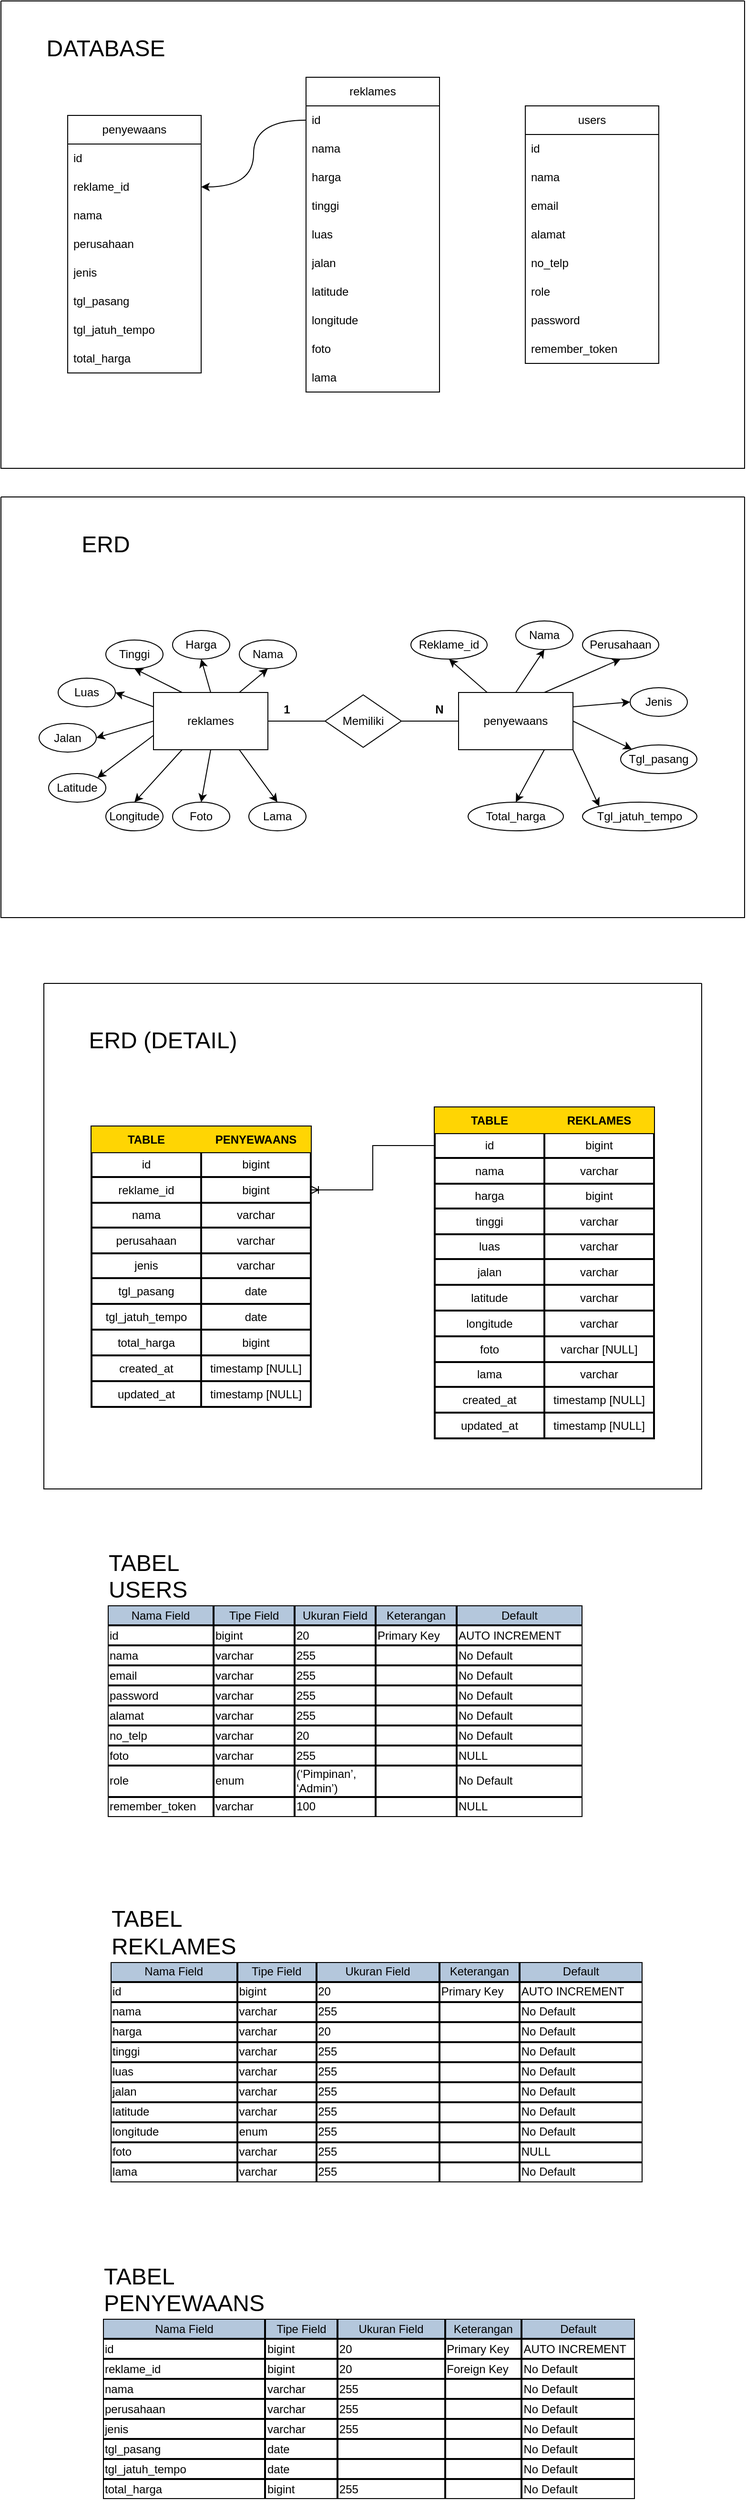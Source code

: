 <mxfile version="20.8.22" type="device"><diagram name="Page-1" id="9OY0cTvItTC0gXzUUUH9"><mxGraphModel dx="2487" dy="1084" grid="0" gridSize="10" guides="1" tooltips="1" connect="1" arrows="1" fold="1" page="1" pageScale="1" pageWidth="850" pageHeight="1100" math="0" shadow="0"><root><mxCell id="0"/><mxCell id="1" parent="0"/><mxCell id="Xuasf2RnD_irKJMYZK4A-1" value="" style="swimlane;startSize=0;" parent="1" vertex="1"><mxGeometry x="50" y="40" width="780" height="490" as="geometry"/></mxCell><mxCell id="ZqUaIY_BHLRDGgIN503c-19" value="penyewaans" style="swimlane;fontStyle=0;childLayout=stackLayout;horizontal=1;startSize=30;horizontalStack=0;resizeParent=1;resizeParentMax=0;resizeLast=0;collapsible=1;marginBottom=0;whiteSpace=wrap;html=1;" parent="Xuasf2RnD_irKJMYZK4A-1" vertex="1"><mxGeometry x="70" y="120" width="140" height="270" as="geometry"/></mxCell><mxCell id="ZqUaIY_BHLRDGgIN503c-20" value="id" style="text;strokeColor=none;fillColor=none;align=left;verticalAlign=middle;spacingLeft=4;spacingRight=4;overflow=hidden;points=[[0,0.5],[1,0.5]];portConstraint=eastwest;rotatable=0;whiteSpace=wrap;html=1;" parent="ZqUaIY_BHLRDGgIN503c-19" vertex="1"><mxGeometry y="30" width="140" height="30" as="geometry"/></mxCell><mxCell id="ZqUaIY_BHLRDGgIN503c-26" value="reklame_id" style="text;strokeColor=none;fillColor=none;align=left;verticalAlign=middle;spacingLeft=4;spacingRight=4;overflow=hidden;points=[[0,0.5],[1,0.5]];portConstraint=eastwest;rotatable=0;whiteSpace=wrap;html=1;" parent="ZqUaIY_BHLRDGgIN503c-19" vertex="1"><mxGeometry y="60" width="140" height="30" as="geometry"/></mxCell><mxCell id="ZqUaIY_BHLRDGgIN503c-21" value="nama" style="text;strokeColor=none;fillColor=none;align=left;verticalAlign=middle;spacingLeft=4;spacingRight=4;overflow=hidden;points=[[0,0.5],[1,0.5]];portConstraint=eastwest;rotatable=0;whiteSpace=wrap;html=1;" parent="ZqUaIY_BHLRDGgIN503c-19" vertex="1"><mxGeometry y="90" width="140" height="30" as="geometry"/></mxCell><mxCell id="ZqUaIY_BHLRDGgIN503c-22" value="perusahaan" style="text;strokeColor=none;fillColor=none;align=left;verticalAlign=middle;spacingLeft=4;spacingRight=4;overflow=hidden;points=[[0,0.5],[1,0.5]];portConstraint=eastwest;rotatable=0;whiteSpace=wrap;html=1;" parent="ZqUaIY_BHLRDGgIN503c-19" vertex="1"><mxGeometry y="120" width="140" height="30" as="geometry"/></mxCell><mxCell id="ZqUaIY_BHLRDGgIN503c-25" value="jenis" style="text;strokeColor=none;fillColor=none;align=left;verticalAlign=middle;spacingLeft=4;spacingRight=4;overflow=hidden;points=[[0,0.5],[1,0.5]];portConstraint=eastwest;rotatable=0;whiteSpace=wrap;html=1;" parent="ZqUaIY_BHLRDGgIN503c-19" vertex="1"><mxGeometry y="150" width="140" height="30" as="geometry"/></mxCell><mxCell id="ZqUaIY_BHLRDGgIN503c-23" value="tgl_pasang" style="text;strokeColor=none;fillColor=none;align=left;verticalAlign=middle;spacingLeft=4;spacingRight=4;overflow=hidden;points=[[0,0.5],[1,0.5]];portConstraint=eastwest;rotatable=0;whiteSpace=wrap;html=1;" parent="ZqUaIY_BHLRDGgIN503c-19" vertex="1"><mxGeometry y="180" width="140" height="30" as="geometry"/></mxCell><mxCell id="ZqUaIY_BHLRDGgIN503c-24" value="tgl_jatuh_tempo" style="text;strokeColor=none;fillColor=none;align=left;verticalAlign=middle;spacingLeft=4;spacingRight=4;overflow=hidden;points=[[0,0.5],[1,0.5]];portConstraint=eastwest;rotatable=0;whiteSpace=wrap;html=1;" parent="ZqUaIY_BHLRDGgIN503c-19" vertex="1"><mxGeometry y="210" width="140" height="30" as="geometry"/></mxCell><mxCell id="Xuasf2RnD_irKJMYZK4A-4" value="total_harga" style="text;strokeColor=none;fillColor=none;align=left;verticalAlign=middle;spacingLeft=4;spacingRight=4;overflow=hidden;points=[[0,0.5],[1,0.5]];portConstraint=eastwest;rotatable=0;whiteSpace=wrap;html=1;" parent="ZqUaIY_BHLRDGgIN503c-19" vertex="1"><mxGeometry y="240" width="140" height="30" as="geometry"/></mxCell><mxCell id="ZqUaIY_BHLRDGgIN503c-1" value="reklames" style="swimlane;fontStyle=0;childLayout=stackLayout;horizontal=1;startSize=30;horizontalStack=0;resizeParent=1;resizeParentMax=0;resizeLast=0;collapsible=1;marginBottom=0;whiteSpace=wrap;html=1;" parent="Xuasf2RnD_irKJMYZK4A-1" vertex="1"><mxGeometry x="320" y="80" width="140" height="330" as="geometry"/></mxCell><mxCell id="ZqUaIY_BHLRDGgIN503c-2" value="id" style="text;strokeColor=none;fillColor=none;align=left;verticalAlign=middle;spacingLeft=4;spacingRight=4;overflow=hidden;points=[[0,0.5],[1,0.5]];portConstraint=eastwest;rotatable=0;whiteSpace=wrap;html=1;" parent="ZqUaIY_BHLRDGgIN503c-1" vertex="1"><mxGeometry y="30" width="140" height="30" as="geometry"/></mxCell><mxCell id="ZqUaIY_BHLRDGgIN503c-3" value="nama" style="text;strokeColor=none;fillColor=none;align=left;verticalAlign=middle;spacingLeft=4;spacingRight=4;overflow=hidden;points=[[0,0.5],[1,0.5]];portConstraint=eastwest;rotatable=0;whiteSpace=wrap;html=1;" parent="ZqUaIY_BHLRDGgIN503c-1" vertex="1"><mxGeometry y="60" width="140" height="30" as="geometry"/></mxCell><mxCell id="ZqUaIY_BHLRDGgIN503c-5" value="harga" style="text;strokeColor=none;fillColor=none;align=left;verticalAlign=middle;spacingLeft=4;spacingRight=4;overflow=hidden;points=[[0,0.5],[1,0.5]];portConstraint=eastwest;rotatable=0;whiteSpace=wrap;html=1;" parent="ZqUaIY_BHLRDGgIN503c-1" vertex="1"><mxGeometry y="90" width="140" height="30" as="geometry"/></mxCell><mxCell id="ZqUaIY_BHLRDGgIN503c-8" value="tinggi" style="text;strokeColor=none;fillColor=none;align=left;verticalAlign=middle;spacingLeft=4;spacingRight=4;overflow=hidden;points=[[0,0.5],[1,0.5]];portConstraint=eastwest;rotatable=0;whiteSpace=wrap;html=1;" parent="ZqUaIY_BHLRDGgIN503c-1" vertex="1"><mxGeometry y="120" width="140" height="30" as="geometry"/></mxCell><mxCell id="ZqUaIY_BHLRDGgIN503c-7" value="luas" style="text;strokeColor=none;fillColor=none;align=left;verticalAlign=middle;spacingLeft=4;spacingRight=4;overflow=hidden;points=[[0,0.5],[1,0.5]];portConstraint=eastwest;rotatable=0;whiteSpace=wrap;html=1;" parent="ZqUaIY_BHLRDGgIN503c-1" vertex="1"><mxGeometry y="150" width="140" height="30" as="geometry"/></mxCell><mxCell id="Xuasf2RnD_irKJMYZK4A-14" value="jalan" style="text;strokeColor=none;fillColor=none;align=left;verticalAlign=middle;spacingLeft=4;spacingRight=4;overflow=hidden;points=[[0,0.5],[1,0.5]];portConstraint=eastwest;rotatable=0;whiteSpace=wrap;html=1;" parent="ZqUaIY_BHLRDGgIN503c-1" vertex="1"><mxGeometry y="180" width="140" height="30" as="geometry"/></mxCell><mxCell id="ZqUaIY_BHLRDGgIN503c-10" value="latitude" style="text;strokeColor=none;fillColor=none;align=left;verticalAlign=middle;spacingLeft=4;spacingRight=4;overflow=hidden;points=[[0,0.5],[1,0.5]];portConstraint=eastwest;rotatable=0;whiteSpace=wrap;html=1;" parent="ZqUaIY_BHLRDGgIN503c-1" vertex="1"><mxGeometry y="210" width="140" height="30" as="geometry"/></mxCell><mxCell id="ZqUaIY_BHLRDGgIN503c-9" value="longitude" style="text;strokeColor=none;fillColor=none;align=left;verticalAlign=middle;spacingLeft=4;spacingRight=4;overflow=hidden;points=[[0,0.5],[1,0.5]];portConstraint=eastwest;rotatable=0;whiteSpace=wrap;html=1;" parent="ZqUaIY_BHLRDGgIN503c-1" vertex="1"><mxGeometry y="240" width="140" height="30" as="geometry"/></mxCell><mxCell id="gqZS6_DJxoec4GyTkOsJ-2" value="foto" style="text;strokeColor=none;fillColor=none;align=left;verticalAlign=middle;spacingLeft=4;spacingRight=4;overflow=hidden;points=[[0,0.5],[1,0.5]];portConstraint=eastwest;rotatable=0;whiteSpace=wrap;html=1;" parent="ZqUaIY_BHLRDGgIN503c-1" vertex="1"><mxGeometry y="270" width="140" height="30" as="geometry"/></mxCell><mxCell id="Xuasf2RnD_irKJMYZK4A-15" value="lama" style="text;strokeColor=none;fillColor=none;align=left;verticalAlign=middle;spacingLeft=4;spacingRight=4;overflow=hidden;points=[[0,0.5],[1,0.5]];portConstraint=eastwest;rotatable=0;whiteSpace=wrap;html=1;" parent="ZqUaIY_BHLRDGgIN503c-1" vertex="1"><mxGeometry y="300" width="140" height="30" as="geometry"/></mxCell><mxCell id="ZqUaIY_BHLRDGgIN503c-27" style="edgeStyle=orthogonalEdgeStyle;rounded=0;orthogonalLoop=1;jettySize=auto;html=1;exitX=0;exitY=0.5;exitDx=0;exitDy=0;entryX=1;entryY=0.5;entryDx=0;entryDy=0;curved=1;" parent="Xuasf2RnD_irKJMYZK4A-1" source="ZqUaIY_BHLRDGgIN503c-2" target="ZqUaIY_BHLRDGgIN503c-26" edge="1"><mxGeometry relative="1" as="geometry"/></mxCell><mxCell id="ZqUaIY_BHLRDGgIN503c-11" value="users" style="swimlane;fontStyle=0;childLayout=stackLayout;horizontal=1;startSize=30;horizontalStack=0;resizeParent=1;resizeParentMax=0;resizeLast=0;collapsible=1;marginBottom=0;whiteSpace=wrap;html=1;" parent="Xuasf2RnD_irKJMYZK4A-1" vertex="1"><mxGeometry x="550" y="110" width="140" height="270" as="geometry"/></mxCell><mxCell id="ZqUaIY_BHLRDGgIN503c-12" value="id" style="text;strokeColor=none;fillColor=none;align=left;verticalAlign=middle;spacingLeft=4;spacingRight=4;overflow=hidden;points=[[0,0.5],[1,0.5]];portConstraint=eastwest;rotatable=0;whiteSpace=wrap;html=1;" parent="ZqUaIY_BHLRDGgIN503c-11" vertex="1"><mxGeometry y="30" width="140" height="30" as="geometry"/></mxCell><mxCell id="ZqUaIY_BHLRDGgIN503c-13" value="nama" style="text;strokeColor=none;fillColor=none;align=left;verticalAlign=middle;spacingLeft=4;spacingRight=4;overflow=hidden;points=[[0,0.5],[1,0.5]];portConstraint=eastwest;rotatable=0;whiteSpace=wrap;html=1;" parent="ZqUaIY_BHLRDGgIN503c-11" vertex="1"><mxGeometry y="60" width="140" height="30" as="geometry"/></mxCell><mxCell id="ZqUaIY_BHLRDGgIN503c-14" value="email" style="text;strokeColor=none;fillColor=none;align=left;verticalAlign=middle;spacingLeft=4;spacingRight=4;overflow=hidden;points=[[0,0.5],[1,0.5]];portConstraint=eastwest;rotatable=0;whiteSpace=wrap;html=1;" parent="ZqUaIY_BHLRDGgIN503c-11" vertex="1"><mxGeometry y="90" width="140" height="30" as="geometry"/></mxCell><mxCell id="ZqUaIY_BHLRDGgIN503c-16" value="alamat" style="text;strokeColor=none;fillColor=none;align=left;verticalAlign=middle;spacingLeft=4;spacingRight=4;overflow=hidden;points=[[0,0.5],[1,0.5]];portConstraint=eastwest;rotatable=0;whiteSpace=wrap;html=1;" parent="ZqUaIY_BHLRDGgIN503c-11" vertex="1"><mxGeometry y="120" width="140" height="30" as="geometry"/></mxCell><mxCell id="ZqUaIY_BHLRDGgIN503c-17" value="no_telp" style="text;strokeColor=none;fillColor=none;align=left;verticalAlign=middle;spacingLeft=4;spacingRight=4;overflow=hidden;points=[[0,0.5],[1,0.5]];portConstraint=eastwest;rotatable=0;whiteSpace=wrap;html=1;" parent="ZqUaIY_BHLRDGgIN503c-11" vertex="1"><mxGeometry y="150" width="140" height="30" as="geometry"/></mxCell><mxCell id="Xuasf2RnD_irKJMYZK4A-16" value="role" style="text;strokeColor=none;fillColor=none;align=left;verticalAlign=middle;spacingLeft=4;spacingRight=4;overflow=hidden;points=[[0,0.5],[1,0.5]];portConstraint=eastwest;rotatable=0;whiteSpace=wrap;html=1;" parent="ZqUaIY_BHLRDGgIN503c-11" vertex="1"><mxGeometry y="180" width="140" height="30" as="geometry"/></mxCell><mxCell id="ZqUaIY_BHLRDGgIN503c-18" value="password" style="text;strokeColor=none;fillColor=none;align=left;verticalAlign=middle;spacingLeft=4;spacingRight=4;overflow=hidden;points=[[0,0.5],[1,0.5]];portConstraint=eastwest;rotatable=0;whiteSpace=wrap;html=1;" parent="ZqUaIY_BHLRDGgIN503c-11" vertex="1"><mxGeometry y="210" width="140" height="30" as="geometry"/></mxCell><mxCell id="Xuasf2RnD_irKJMYZK4A-17" value="remember_token" style="text;strokeColor=none;fillColor=none;align=left;verticalAlign=middle;spacingLeft=4;spacingRight=4;overflow=hidden;points=[[0,0.5],[1,0.5]];portConstraint=eastwest;rotatable=0;whiteSpace=wrap;html=1;" parent="ZqUaIY_BHLRDGgIN503c-11" vertex="1"><mxGeometry y="240" width="140" height="30" as="geometry"/></mxCell><mxCell id="Xuasf2RnD_irKJMYZK4A-23" value="&lt;font style=&quot;font-size: 24px;&quot;&gt;DATABASE&lt;/font&gt;" style="text;html=1;strokeColor=none;fillColor=none;align=center;verticalAlign=middle;whiteSpace=wrap;rounded=0;" parent="Xuasf2RnD_irKJMYZK4A-1" vertex="1"><mxGeometry x="30" y="30" width="160" height="40" as="geometry"/></mxCell><mxCell id="Xuasf2RnD_irKJMYZK4A-24" value="" style="swimlane;startSize=0;" parent="1" vertex="1"><mxGeometry x="50" y="560" width="780" height="441" as="geometry"/></mxCell><mxCell id="Xuasf2RnD_irKJMYZK4A-26" value="&lt;font style=&quot;font-size: 24px;&quot;&gt;ERD&lt;/font&gt;" style="text;html=1;strokeColor=none;fillColor=none;align=center;verticalAlign=middle;whiteSpace=wrap;rounded=0;" parent="Xuasf2RnD_irKJMYZK4A-24" vertex="1"><mxGeometry x="30" y="30" width="160" height="40" as="geometry"/></mxCell><mxCell id="Xuasf2RnD_irKJMYZK4A-60" style="rounded=0;orthogonalLoop=1;jettySize=auto;html=1;exitX=0.25;exitY=0;exitDx=0;exitDy=0;entryX=0.5;entryY=1;entryDx=0;entryDy=0;" parent="Xuasf2RnD_irKJMYZK4A-24" source="Xuasf2RnD_irKJMYZK4A-27" target="Xuasf2RnD_irKJMYZK4A-36" edge="1"><mxGeometry relative="1" as="geometry"/></mxCell><mxCell id="Xuasf2RnD_irKJMYZK4A-61" style="rounded=0;orthogonalLoop=1;jettySize=auto;html=1;exitX=0.5;exitY=0;exitDx=0;exitDy=0;entryX=0.5;entryY=1;entryDx=0;entryDy=0;" parent="Xuasf2RnD_irKJMYZK4A-24" source="Xuasf2RnD_irKJMYZK4A-27" target="Xuasf2RnD_irKJMYZK4A-52" edge="1"><mxGeometry relative="1" as="geometry"/></mxCell><mxCell id="Xuasf2RnD_irKJMYZK4A-62" style="rounded=0;orthogonalLoop=1;jettySize=auto;html=1;exitX=0.75;exitY=0;exitDx=0;exitDy=0;entryX=0.5;entryY=1;entryDx=0;entryDy=0;" parent="Xuasf2RnD_irKJMYZK4A-24" source="Xuasf2RnD_irKJMYZK4A-27" target="Xuasf2RnD_irKJMYZK4A-53" edge="1"><mxGeometry relative="1" as="geometry"/></mxCell><mxCell id="Xuasf2RnD_irKJMYZK4A-63" style="rounded=0;orthogonalLoop=1;jettySize=auto;html=1;exitX=0;exitY=0.25;exitDx=0;exitDy=0;entryX=1;entryY=0.5;entryDx=0;entryDy=0;" parent="Xuasf2RnD_irKJMYZK4A-24" source="Xuasf2RnD_irKJMYZK4A-27" target="Xuasf2RnD_irKJMYZK4A-54" edge="1"><mxGeometry relative="1" as="geometry"/></mxCell><mxCell id="Xuasf2RnD_irKJMYZK4A-64" style="rounded=0;orthogonalLoop=1;jettySize=auto;html=1;exitX=0;exitY=0.5;exitDx=0;exitDy=0;entryX=1;entryY=0.5;entryDx=0;entryDy=0;" parent="Xuasf2RnD_irKJMYZK4A-24" source="Xuasf2RnD_irKJMYZK4A-27" target="Xuasf2RnD_irKJMYZK4A-55" edge="1"><mxGeometry relative="1" as="geometry"/></mxCell><mxCell id="Xuasf2RnD_irKJMYZK4A-65" style="rounded=0;orthogonalLoop=1;jettySize=auto;html=1;exitX=0;exitY=0.75;exitDx=0;exitDy=0;entryX=1;entryY=0;entryDx=0;entryDy=0;" parent="Xuasf2RnD_irKJMYZK4A-24" source="Xuasf2RnD_irKJMYZK4A-27" target="Xuasf2RnD_irKJMYZK4A-56" edge="1"><mxGeometry relative="1" as="geometry"/></mxCell><mxCell id="Xuasf2RnD_irKJMYZK4A-66" style="rounded=0;orthogonalLoop=1;jettySize=auto;html=1;exitX=0.25;exitY=1;exitDx=0;exitDy=0;entryX=0.5;entryY=0;entryDx=0;entryDy=0;" parent="Xuasf2RnD_irKJMYZK4A-24" source="Xuasf2RnD_irKJMYZK4A-27" target="Xuasf2RnD_irKJMYZK4A-57" edge="1"><mxGeometry relative="1" as="geometry"/></mxCell><mxCell id="Xuasf2RnD_irKJMYZK4A-67" style="rounded=0;orthogonalLoop=1;jettySize=auto;html=1;exitX=0.5;exitY=1;exitDx=0;exitDy=0;entryX=0.5;entryY=0;entryDx=0;entryDy=0;" parent="Xuasf2RnD_irKJMYZK4A-24" source="Xuasf2RnD_irKJMYZK4A-27" target="Xuasf2RnD_irKJMYZK4A-58" edge="1"><mxGeometry relative="1" as="geometry"/></mxCell><mxCell id="Xuasf2RnD_irKJMYZK4A-68" style="rounded=0;orthogonalLoop=1;jettySize=auto;html=1;exitX=0.75;exitY=1;exitDx=0;exitDy=0;entryX=0.5;entryY=0;entryDx=0;entryDy=0;" parent="Xuasf2RnD_irKJMYZK4A-24" source="Xuasf2RnD_irKJMYZK4A-27" target="Xuasf2RnD_irKJMYZK4A-59" edge="1"><mxGeometry relative="1" as="geometry"/></mxCell><mxCell id="Xuasf2RnD_irKJMYZK4A-27" value="reklames" style="rounded=0;whiteSpace=wrap;html=1;" parent="Xuasf2RnD_irKJMYZK4A-24" vertex="1"><mxGeometry x="160" y="205" width="120" height="60" as="geometry"/></mxCell><mxCell id="Xuasf2RnD_irKJMYZK4A-78" style="rounded=0;orthogonalLoop=1;jettySize=auto;html=1;exitX=0.25;exitY=0;exitDx=0;exitDy=0;entryX=0.5;entryY=1;entryDx=0;entryDy=0;" parent="Xuasf2RnD_irKJMYZK4A-24" source="Xuasf2RnD_irKJMYZK4A-28" target="Xuasf2RnD_irKJMYZK4A-69" edge="1"><mxGeometry relative="1" as="geometry"/></mxCell><mxCell id="Xuasf2RnD_irKJMYZK4A-80" style="rounded=0;orthogonalLoop=1;jettySize=auto;html=1;exitX=0.75;exitY=0;exitDx=0;exitDy=0;entryX=0.5;entryY=1;entryDx=0;entryDy=0;" parent="Xuasf2RnD_irKJMYZK4A-24" source="Xuasf2RnD_irKJMYZK4A-28" target="Xuasf2RnD_irKJMYZK4A-71" edge="1"><mxGeometry relative="1" as="geometry"/></mxCell><mxCell id="Xuasf2RnD_irKJMYZK4A-81" style="rounded=0;orthogonalLoop=1;jettySize=auto;html=1;exitX=1;exitY=0.25;exitDx=0;exitDy=0;entryX=0;entryY=0.5;entryDx=0;entryDy=0;" parent="Xuasf2RnD_irKJMYZK4A-24" source="Xuasf2RnD_irKJMYZK4A-28" target="Xuasf2RnD_irKJMYZK4A-72" edge="1"><mxGeometry relative="1" as="geometry"/></mxCell><mxCell id="Xuasf2RnD_irKJMYZK4A-82" style="rounded=0;orthogonalLoop=1;jettySize=auto;html=1;exitX=1;exitY=0.5;exitDx=0;exitDy=0;entryX=0;entryY=0;entryDx=0;entryDy=0;" parent="Xuasf2RnD_irKJMYZK4A-24" source="Xuasf2RnD_irKJMYZK4A-28" target="Xuasf2RnD_irKJMYZK4A-73" edge="1"><mxGeometry relative="1" as="geometry"/></mxCell><mxCell id="Xuasf2RnD_irKJMYZK4A-83" style="rounded=0;orthogonalLoop=1;jettySize=auto;html=1;exitX=1;exitY=1;exitDx=0;exitDy=0;entryX=0;entryY=0;entryDx=0;entryDy=0;" parent="Xuasf2RnD_irKJMYZK4A-24" source="Xuasf2RnD_irKJMYZK4A-28" target="Xuasf2RnD_irKJMYZK4A-74" edge="1"><mxGeometry relative="1" as="geometry"/></mxCell><mxCell id="Xuasf2RnD_irKJMYZK4A-84" style="rounded=0;orthogonalLoop=1;jettySize=auto;html=1;exitX=0.75;exitY=1;exitDx=0;exitDy=0;entryX=0.5;entryY=0;entryDx=0;entryDy=0;" parent="Xuasf2RnD_irKJMYZK4A-24" source="Xuasf2RnD_irKJMYZK4A-28" target="Xuasf2RnD_irKJMYZK4A-75" edge="1"><mxGeometry relative="1" as="geometry"/></mxCell><mxCell id="Xuasf2RnD_irKJMYZK4A-28" value="penyewaans" style="rounded=0;whiteSpace=wrap;html=1;" parent="Xuasf2RnD_irKJMYZK4A-24" vertex="1"><mxGeometry x="480" y="205" width="120" height="60" as="geometry"/></mxCell><mxCell id="Xuasf2RnD_irKJMYZK4A-29" value="Memiliki" style="rhombus;whiteSpace=wrap;html=1;" parent="Xuasf2RnD_irKJMYZK4A-24" vertex="1"><mxGeometry x="340" y="207.5" width="80" height="55" as="geometry"/></mxCell><mxCell id="Xuasf2RnD_irKJMYZK4A-31" value="" style="endArrow=none;html=1;rounded=0;exitX=1;exitY=0.5;exitDx=0;exitDy=0;entryX=0;entryY=0.5;entryDx=0;entryDy=0;" parent="Xuasf2RnD_irKJMYZK4A-24" source="Xuasf2RnD_irKJMYZK4A-27" target="Xuasf2RnD_irKJMYZK4A-29" edge="1"><mxGeometry width="50" height="50" relative="1" as="geometry"><mxPoint x="290" y="220" as="sourcePoint"/><mxPoint x="340" y="170" as="targetPoint"/></mxGeometry></mxCell><mxCell id="Xuasf2RnD_irKJMYZK4A-32" value="" style="endArrow=none;html=1;rounded=0;entryX=0;entryY=0.5;entryDx=0;entryDy=0;exitX=1;exitY=0.5;exitDx=0;exitDy=0;" parent="Xuasf2RnD_irKJMYZK4A-24" source="Xuasf2RnD_irKJMYZK4A-29" target="Xuasf2RnD_irKJMYZK4A-28" edge="1"><mxGeometry width="50" height="50" relative="1" as="geometry"><mxPoint x="410" y="310" as="sourcePoint"/><mxPoint x="460" y="260" as="targetPoint"/></mxGeometry></mxCell><mxCell id="Xuasf2RnD_irKJMYZK4A-33" value="&lt;b&gt;1&lt;/b&gt;" style="text;html=1;strokeColor=none;fillColor=none;align=center;verticalAlign=middle;whiteSpace=wrap;rounded=0;" parent="Xuasf2RnD_irKJMYZK4A-24" vertex="1"><mxGeometry x="270" y="207.5" width="60" height="30" as="geometry"/></mxCell><mxCell id="Xuasf2RnD_irKJMYZK4A-34" value="&lt;b&gt;N&lt;/b&gt;" style="text;html=1;strokeColor=none;fillColor=none;align=center;verticalAlign=middle;whiteSpace=wrap;rounded=0;" parent="Xuasf2RnD_irKJMYZK4A-24" vertex="1"><mxGeometry x="430" y="207.5" width="60" height="30" as="geometry"/></mxCell><mxCell id="Xuasf2RnD_irKJMYZK4A-36" value="Tinggi" style="ellipse;whiteSpace=wrap;html=1;" parent="Xuasf2RnD_irKJMYZK4A-24" vertex="1"><mxGeometry x="110" y="150" width="60" height="30" as="geometry"/></mxCell><mxCell id="Xuasf2RnD_irKJMYZK4A-52" value="Harga" style="ellipse;whiteSpace=wrap;html=1;" parent="Xuasf2RnD_irKJMYZK4A-24" vertex="1"><mxGeometry x="180" y="140" width="60" height="30" as="geometry"/></mxCell><mxCell id="Xuasf2RnD_irKJMYZK4A-53" value="Nama" style="ellipse;whiteSpace=wrap;html=1;" parent="Xuasf2RnD_irKJMYZK4A-24" vertex="1"><mxGeometry x="250" y="150" width="60" height="30" as="geometry"/></mxCell><mxCell id="Xuasf2RnD_irKJMYZK4A-54" value="Luas" style="ellipse;whiteSpace=wrap;html=1;" parent="Xuasf2RnD_irKJMYZK4A-24" vertex="1"><mxGeometry x="60" y="190" width="60" height="30" as="geometry"/></mxCell><mxCell id="Xuasf2RnD_irKJMYZK4A-55" value="Jalan" style="ellipse;whiteSpace=wrap;html=1;" parent="Xuasf2RnD_irKJMYZK4A-24" vertex="1"><mxGeometry x="40" y="237.5" width="60" height="30" as="geometry"/></mxCell><mxCell id="Xuasf2RnD_irKJMYZK4A-56" value="Latitude" style="ellipse;whiteSpace=wrap;html=1;" parent="Xuasf2RnD_irKJMYZK4A-24" vertex="1"><mxGeometry x="50" y="290" width="60" height="30" as="geometry"/></mxCell><mxCell id="Xuasf2RnD_irKJMYZK4A-57" value="Longitude" style="ellipse;whiteSpace=wrap;html=1;" parent="Xuasf2RnD_irKJMYZK4A-24" vertex="1"><mxGeometry x="110" y="320" width="60" height="30" as="geometry"/></mxCell><mxCell id="Xuasf2RnD_irKJMYZK4A-58" value="Foto" style="ellipse;whiteSpace=wrap;html=1;" parent="Xuasf2RnD_irKJMYZK4A-24" vertex="1"><mxGeometry x="180" y="320" width="60" height="30" as="geometry"/></mxCell><mxCell id="Xuasf2RnD_irKJMYZK4A-59" value="Lama" style="ellipse;whiteSpace=wrap;html=1;" parent="Xuasf2RnD_irKJMYZK4A-24" vertex="1"><mxGeometry x="260" y="320" width="60" height="30" as="geometry"/></mxCell><mxCell id="Xuasf2RnD_irKJMYZK4A-69" value="Reklame_id" style="ellipse;whiteSpace=wrap;html=1;" parent="Xuasf2RnD_irKJMYZK4A-24" vertex="1"><mxGeometry x="430" y="140" width="80" height="30" as="geometry"/></mxCell><mxCell id="Xuasf2RnD_irKJMYZK4A-71" value="Perusahaan" style="ellipse;whiteSpace=wrap;html=1;" parent="Xuasf2RnD_irKJMYZK4A-24" vertex="1"><mxGeometry x="610" y="140" width="80" height="30" as="geometry"/></mxCell><mxCell id="Xuasf2RnD_irKJMYZK4A-72" value="Jenis" style="ellipse;whiteSpace=wrap;html=1;" parent="Xuasf2RnD_irKJMYZK4A-24" vertex="1"><mxGeometry x="660" y="200" width="60" height="30" as="geometry"/></mxCell><mxCell id="Xuasf2RnD_irKJMYZK4A-73" value="Tgl_pasang" style="ellipse;whiteSpace=wrap;html=1;" parent="Xuasf2RnD_irKJMYZK4A-24" vertex="1"><mxGeometry x="650" y="260" width="80" height="30" as="geometry"/></mxCell><mxCell id="Xuasf2RnD_irKJMYZK4A-74" value="Tgl_jatuh_tempo" style="ellipse;whiteSpace=wrap;html=1;" parent="Xuasf2RnD_irKJMYZK4A-24" vertex="1"><mxGeometry x="610" y="320" width="120" height="30" as="geometry"/></mxCell><mxCell id="Xuasf2RnD_irKJMYZK4A-75" value="Total_harga" style="ellipse;whiteSpace=wrap;html=1;" parent="Xuasf2RnD_irKJMYZK4A-24" vertex="1"><mxGeometry x="490" y="320" width="100" height="30" as="geometry"/></mxCell><mxCell id="Xuasf2RnD_irKJMYZK4A-70" value="Nama" style="ellipse;whiteSpace=wrap;html=1;" parent="Xuasf2RnD_irKJMYZK4A-24" vertex="1"><mxGeometry x="540" y="130" width="60" height="30" as="geometry"/></mxCell><mxCell id="Xuasf2RnD_irKJMYZK4A-79" style="rounded=0;orthogonalLoop=1;jettySize=auto;html=1;exitX=0.5;exitY=0;exitDx=0;exitDy=0;entryX=0.5;entryY=1;entryDx=0;entryDy=0;" parent="Xuasf2RnD_irKJMYZK4A-24" source="Xuasf2RnD_irKJMYZK4A-28" target="Xuasf2RnD_irKJMYZK4A-70" edge="1"><mxGeometry relative="1" as="geometry"/></mxCell><mxCell id="aMvGVCBgwvhGbuIR0gcw-235" value="&lt;table border=&quot;0&quot; cellspacing=&quot;0&quot;&gt;&#10;&#9;&lt;colgroup width=&quot;111&quot;&gt;&lt;/colgroup&gt;&#10;&#9;&lt;colgroup width=&quot;85&quot; span=&quot;3&quot;&gt;&lt;/colgroup&gt;&#10;&#9;&lt;colgroup width=&quot;132&quot;&gt;&lt;/colgroup&gt;&#10;&#9;&lt;tbody&gt;&lt;tr&gt;&#10;&#9;&#9;&lt;td align=&quot;left&quot; height=&quot;33&quot;&gt;&lt;font size=&quot;5&quot;&gt;TABEL USERS&lt;/font&gt;&lt;/td&gt;&#10;&#9;&#9;&lt;td align=&quot;left&quot;&gt;&lt;br&gt;&lt;/td&gt;&#10;&#9;&#9;&lt;td align=&quot;left&quot;&gt;&lt;br&gt;&lt;/td&gt;&#10;&#9;&#9;&lt;td align=&quot;left&quot;&gt;&lt;br&gt;&lt;/td&gt;&#10;&#9;&#9;&lt;td align=&quot;left&quot;&gt;&lt;br&gt;&lt;/td&gt;&#10;&#9;&lt;/tr&gt;&#10;&#9;&lt;tr&gt;&#10;&#9;&#9;&lt;td bgcolor=&quot;#B4C7DC&quot; align=&quot;center&quot; height=&quot;17&quot; style=&quot;border-top: 1px solid #000000; border-bottom: 1px solid #000000; border-left: 1px solid #000000; border-right: 1px solid #000000&quot;&gt;Nama Field&lt;/td&gt;&#10;&#9;&#9;&lt;td bgcolor=&quot;#B4C7DC&quot; align=&quot;center&quot; style=&quot;border-top: 1px solid #000000; border-bottom: 1px solid #000000; border-left: 1px solid #000000; border-right: 1px solid #000000&quot;&gt;Tipe Field&lt;/td&gt;&#10;&#9;&#9;&lt;td bgcolor=&quot;#B4C7DC&quot; align=&quot;center&quot; style=&quot;border-top: 1px solid #000000; border-bottom: 1px solid #000000; border-left: 1px solid #000000; border-right: 1px solid #000000&quot;&gt;Ukuran Field&lt;/td&gt;&#10;&#9;&#9;&lt;td bgcolor=&quot;#B4C7DC&quot; align=&quot;center&quot; style=&quot;border-top: 1px solid #000000; border-bottom: 1px solid #000000; border-left: 1px solid #000000; border-right: 1px solid #000000&quot;&gt;Keterangan&lt;/td&gt;&#10;&#9;&#9;&lt;td bgcolor=&quot;#B4C7DC&quot; align=&quot;center&quot; style=&quot;border-top: 1px solid #000000; border-bottom: 1px solid #000000; border-left: 1px solid #000000; border-right: 1px solid #000000&quot;&gt;Default&lt;/td&gt;&#10;&#9;&lt;/tr&gt;&#10;&#9;&lt;tr&gt;&#10;&#9;&#9;&lt;td align=&quot;left&quot; height=&quot;17&quot; style=&quot;border-top: 1px solid #000000; border-bottom: 1px solid #000000; border-left: 1px solid #000000; border-right: 1px solid #000000&quot;&gt;id&lt;/td&gt;&#10;&#9;&#9;&lt;td align=&quot;left&quot; style=&quot;border-top: 1px solid #000000; border-bottom: 1px solid #000000; border-left: 1px solid #000000; border-right: 1px solid #000000&quot;&gt;bigint&lt;/td&gt;&#10;&#9;&#9;&lt;td align=&quot;left&quot; style=&quot;border-top: 1px solid #000000; border-bottom: 1px solid #000000; border-left: 1px solid #000000; border-right: 1px solid #000000&quot;&gt;20&lt;/td&gt;&#10;&#9;&#9;&lt;td align=&quot;left&quot; style=&quot;border-top: 1px solid #000000; border-bottom: 1px solid #000000; border-left: 1px solid #000000; border-right: 1px solid #000000&quot;&gt;Primary Key&lt;/td&gt;&#10;&#9;&#9;&lt;td align=&quot;left&quot; style=&quot;border-top: 1px solid #000000; border-bottom: 1px solid #000000; border-left: 1px solid #000000; border-right: 1px solid #000000&quot;&gt;AUTO INCREMENT&lt;/td&gt;&#10;&#9;&lt;/tr&gt;&#10;&#9;&lt;tr&gt;&#10;&#9;&#9;&lt;td align=&quot;left&quot; height=&quot;17&quot; style=&quot;border-top: 1px solid #000000; border-bottom: 1px solid #000000; border-left: 1px solid #000000; border-right: 1px solid #000000&quot;&gt;nama&lt;/td&gt;&#10;&#9;&#9;&lt;td align=&quot;left&quot; style=&quot;border-top: 1px solid #000000; border-bottom: 1px solid #000000; border-left: 1px solid #000000; border-right: 1px solid #000000&quot;&gt;varchar&lt;/td&gt;&#10;&#9;&#9;&lt;td align=&quot;left&quot; style=&quot;border-top: 1px solid #000000; border-bottom: 1px solid #000000; border-left: 1px solid #000000; border-right: 1px solid #000000&quot;&gt;255&lt;/td&gt;&#10;&#9;&#9;&lt;td align=&quot;left&quot; style=&quot;border-top: 1px solid #000000; border-bottom: 1px solid #000000; border-left: 1px solid #000000; border-right: 1px solid #000000&quot;&gt;&lt;br&gt;&lt;/td&gt;&#10;&#9;&#9;&lt;td align=&quot;left&quot; style=&quot;border-top: 1px solid #000000; border-bottom: 1px solid #000000; border-left: 1px solid #000000; border-right: 1px solid #000000&quot;&gt;No Default&lt;/td&gt;&#10;&#9;&lt;/tr&gt;&#10;&#9;&lt;tr&gt;&#10;&#9;&#9;&lt;td align=&quot;left&quot; height=&quot;17&quot; style=&quot;border-top: 1px solid #000000; border-bottom: 1px solid #000000; border-left: 1px solid #000000; border-right: 1px solid #000000&quot;&gt;email&lt;/td&gt;&#10;&#9;&#9;&lt;td align=&quot;left&quot; style=&quot;border-top: 1px solid #000000; border-bottom: 1px solid #000000; border-left: 1px solid #000000; border-right: 1px solid #000000&quot;&gt;varchar&lt;/td&gt;&#10;&#9;&#9;&lt;td align=&quot;left&quot; style=&quot;border-top: 1px solid #000000; border-bottom: 1px solid #000000; border-left: 1px solid #000000; border-right: 1px solid #000000&quot;&gt;255&lt;/td&gt;&#10;&#9;&#9;&lt;td align=&quot;left&quot; style=&quot;border-top: 1px solid #000000; border-bottom: 1px solid #000000; border-left: 1px solid #000000; border-right: 1px solid #000000&quot;&gt;&lt;br&gt;&lt;/td&gt;&#10;&#9;&#9;&lt;td align=&quot;left&quot; style=&quot;border-top: 1px solid #000000; border-bottom: 1px solid #000000; border-left: 1px solid #000000; border-right: 1px solid #000000&quot;&gt;No Default&lt;/td&gt;&#10;&#9;&lt;/tr&gt;&#10;&#9;&lt;tr&gt;&#10;&#9;&#9;&lt;td align=&quot;left&quot; height=&quot;17&quot; style=&quot;border-top: 1px solid #000000; border-bottom: 1px solid #000000; border-left: 1px solid #000000; border-right: 1px solid #000000&quot;&gt;password&lt;/td&gt;&#10;&#9;&#9;&lt;td align=&quot;left&quot; style=&quot;border-top: 1px solid #000000; border-bottom: 1px solid #000000; border-left: 1px solid #000000; border-right: 1px solid #000000&quot;&gt;varchar&lt;/td&gt;&#10;&#9;&#9;&lt;td align=&quot;left&quot; style=&quot;border-top: 1px solid #000000; border-bottom: 1px solid #000000; border-left: 1px solid #000000; border-right: 1px solid #000000&quot;&gt;255&lt;/td&gt;&#10;&#9;&#9;&lt;td align=&quot;left&quot; style=&quot;border-top: 1px solid #000000; border-bottom: 1px solid #000000; border-left: 1px solid #000000; border-right: 1px solid #000000&quot;&gt;&lt;br&gt;&lt;/td&gt;&#10;&#9;&#9;&lt;td align=&quot;left&quot; style=&quot;border-top: 1px solid #000000; border-bottom: 1px solid #000000; border-left: 1px solid #000000; border-right: 1px solid #000000&quot;&gt;No Default&lt;/td&gt;&#10;&#9;&lt;/tr&gt;&#10;&#9;&lt;tr&gt;&#10;&#9;&#9;&lt;td align=&quot;left&quot; height=&quot;17&quot; style=&quot;border-top: 1px solid #000000; border-bottom: 1px solid #000000; border-left: 1px solid #000000; border-right: 1px solid #000000&quot;&gt;alamat&lt;/td&gt;&#10;&#9;&#9;&lt;td align=&quot;left&quot; style=&quot;border-top: 1px solid #000000; border-bottom: 1px solid #000000; border-left: 1px solid #000000; border-right: 1px solid #000000&quot;&gt;varchar&lt;/td&gt;&#10;&#9;&#9;&lt;td align=&quot;left&quot; style=&quot;border-top: 1px solid #000000; border-bottom: 1px solid #000000; border-left: 1px solid #000000; border-right: 1px solid #000000&quot;&gt;255&lt;/td&gt;&#10;&#9;&#9;&lt;td align=&quot;left&quot; style=&quot;border-top: 1px solid #000000; border-bottom: 1px solid #000000; border-left: 1px solid #000000; border-right: 1px solid #000000&quot;&gt;&lt;br&gt;&lt;/td&gt;&#10;&#9;&#9;&lt;td align=&quot;left&quot; style=&quot;border-top: 1px solid #000000; border-bottom: 1px solid #000000; border-left: 1px solid #000000; border-right: 1px solid #000000&quot;&gt;No Default&lt;/td&gt;&#10;&#9;&lt;/tr&gt;&#10;&#9;&lt;tr&gt;&#10;&#9;&#9;&lt;td align=&quot;left&quot; height=&quot;17&quot; style=&quot;border-top: 1px solid #000000; border-bottom: 1px solid #000000; border-left: 1px solid #000000; border-right: 1px solid #000000&quot;&gt;no_telp&lt;/td&gt;&#10;&#9;&#9;&lt;td align=&quot;left&quot; style=&quot;border-top: 1px solid #000000; border-bottom: 1px solid #000000; border-left: 1px solid #000000; border-right: 1px solid #000000&quot;&gt;varchar&lt;/td&gt;&#10;&#9;&#9;&lt;td align=&quot;left&quot; style=&quot;border-top: 1px solid #000000; border-bottom: 1px solid #000000; border-left: 1px solid #000000; border-right: 1px solid #000000&quot;&gt;20&lt;/td&gt;&#10;&#9;&#9;&lt;td align=&quot;left&quot; style=&quot;border-top: 1px solid #000000; border-bottom: 1px solid #000000; border-left: 1px solid #000000; border-right: 1px solid #000000&quot;&gt;&lt;br&gt;&lt;/td&gt;&#10;&#9;&#9;&lt;td align=&quot;left&quot; style=&quot;border-top: 1px solid #000000; border-bottom: 1px solid #000000; border-left: 1px solid #000000; border-right: 1px solid #000000&quot;&gt;No Default&lt;/td&gt;&#10;&#9;&lt;/tr&gt;&#10;&#9;&lt;tr&gt;&#10;&#9;&#9;&lt;td align=&quot;left&quot; height=&quot;17&quot; style=&quot;border-top: 1px solid #000000; border-bottom: 1px solid #000000; border-left: 1px solid #000000; border-right: 1px solid #000000&quot;&gt;foto&lt;/td&gt;&#10;&#9;&#9;&lt;td align=&quot;left&quot; style=&quot;border-top: 1px solid #000000; border-bottom: 1px solid #000000; border-left: 1px solid #000000; border-right: 1px solid #000000&quot;&gt;varchar&lt;/td&gt;&#10;&#9;&#9;&lt;td align=&quot;left&quot; style=&quot;border-top: 1px solid #000000; border-bottom: 1px solid #000000; border-left: 1px solid #000000; border-right: 1px solid #000000&quot;&gt;255&lt;/td&gt;&#10;&#9;&#9;&lt;td align=&quot;left&quot; style=&quot;border-top: 1px solid #000000; border-bottom: 1px solid #000000; border-left: 1px solid #000000; border-right: 1px solid #000000&quot;&gt;&lt;br&gt;&lt;/td&gt;&#10;&#9;&#9;&lt;td align=&quot;left&quot; style=&quot;border-top: 1px solid #000000; border-bottom: 1px solid #000000; border-left: 1px solid #000000; border-right: 1px solid #000000&quot;&gt;NULL&lt;/td&gt;&#10;&#9;&lt;/tr&gt;&#10;&#9;&lt;tr&gt;&#10;&#9;&#9;&lt;td align=&quot;left&quot; height=&quot;17&quot; style=&quot;border-top: 1px solid #000000; border-bottom: 1px solid #000000; border-left: 1px solid #000000; border-right: 1px solid #000000&quot;&gt;role&lt;/td&gt;&#10;&#9;&#9;&lt;td align=&quot;left&quot; style=&quot;border-top: 1px solid #000000; border-bottom: 1px solid #000000; border-left: 1px solid #000000; border-right: 1px solid #000000&quot;&gt;enum&lt;/td&gt;&#10;&#9;&#9;&lt;td align=&quot;left&quot; style=&quot;border-top: 1px solid #000000; border-bottom: 1px solid #000000; border-left: 1px solid #000000; border-right: 1px solid #000000&quot;&gt;(‘Pimpinan’, ‘Admin’)&lt;/td&gt;&#10;&#9;&#9;&lt;td align=&quot;left&quot; style=&quot;border-top: 1px solid #000000; border-bottom: 1px solid #000000; border-left: 1px solid #000000; border-right: 1px solid #000000&quot;&gt;&lt;br&gt;&lt;/td&gt;&#10;&#9;&#9;&lt;td align=&quot;left&quot; style=&quot;border-top: 1px solid #000000; border-bottom: 1px solid #000000; border-left: 1px solid #000000; border-right: 1px solid #000000&quot;&gt;No Default&lt;/td&gt;&#10;&#9;&lt;/tr&gt;&#10;&#9;&lt;tr&gt;&#10;&#9;&#9;&lt;td align=&quot;left&quot; height=&quot;17&quot; style=&quot;border-top: 1px solid #000000; border-bottom: 1px solid #000000; border-left: 1px solid #000000; border-right: 1px solid #000000&quot;&gt;remember_token&lt;/td&gt;&#10;&#9;&#9;&lt;td align=&quot;left&quot; style=&quot;border-top: 1px solid #000000; border-bottom: 1px solid #000000; border-left: 1px solid #000000; border-right: 1px solid #000000&quot;&gt;varchar&lt;/td&gt;&#10;&#9;&#9;&lt;td align=&quot;left&quot; style=&quot;border-top: 1px solid #000000; border-bottom: 1px solid #000000; border-left: 1px solid #000000; border-right: 1px solid #000000&quot;&gt;100&lt;/td&gt;&#10;&#9;&#9;&lt;td align=&quot;left&quot; style=&quot;border-top: 1px solid #000000; border-bottom: 1px solid #000000; border-left: 1px solid #000000; border-right: 1px solid #000000&quot;&gt;&lt;br&gt;&lt;/td&gt;&#10;&#9;&#9;&lt;td align=&quot;left&quot; style=&quot;border-top: 1px solid #000000; border-bottom: 1px solid #000000; border-left: 1px solid #000000; border-right: 1px solid #000000&quot;&gt;NULL&lt;/td&gt;&#10;&#9;&lt;/tr&gt;&#10;&lt;/tbody&gt;&lt;/table&gt;" style="text;whiteSpace=wrap;html=1;" vertex="1" parent="Xuasf2RnD_irKJMYZK4A-24"><mxGeometry x="110" y="-70" width="560" height="240" as="geometry"/></mxCell><mxCell id="aMvGVCBgwvhGbuIR0gcw-228" value="" style="swimlane;startSize=0;fillColor=#FFFFFF;" vertex="1" parent="1"><mxGeometry x="95" y="1070" width="690" height="530" as="geometry"/></mxCell><mxCell id="aMvGVCBgwvhGbuIR0gcw-85" value="" style="shape=table;html=1;whiteSpace=wrap;startSize=0;container=1;collapsible=0;childLayout=tableLayout;strokeWidth=2;" vertex="1" parent="aMvGVCBgwvhGbuIR0gcw-228"><mxGeometry x="50" y="150" width="230" height="294" as="geometry"/></mxCell><mxCell id="aMvGVCBgwvhGbuIR0gcw-86" value="" style="shape=tableRow;horizontal=0;startSize=0;swimlaneHead=0;swimlaneBody=0;top=0;left=0;bottom=0;right=0;collapsible=0;dropTarget=0;fillColor=#FFD503;points=[[0,0.5],[1,0.5]];portConstraint=eastwest;" vertex="1" parent="aMvGVCBgwvhGbuIR0gcw-85"><mxGeometry width="230" height="27" as="geometry"/></mxCell><mxCell id="aMvGVCBgwvhGbuIR0gcw-87" value="TABLE" style="shape=partialRectangle;html=1;whiteSpace=wrap;connectable=0;fillColor=none;top=0;left=0;bottom=0;right=0;overflow=hidden;fontStyle=1" vertex="1" parent="aMvGVCBgwvhGbuIR0gcw-86"><mxGeometry width="115" height="27" as="geometry"><mxRectangle width="115" height="27" as="alternateBounds"/></mxGeometry></mxCell><mxCell id="aMvGVCBgwvhGbuIR0gcw-88" value="PENYEWAANS" style="shape=partialRectangle;html=1;whiteSpace=wrap;connectable=0;fillColor=none;top=0;left=0;bottom=0;right=0;overflow=hidden;fontStyle=1" vertex="1" parent="aMvGVCBgwvhGbuIR0gcw-86"><mxGeometry x="115" width="115" height="27" as="geometry"><mxRectangle width="115" height="27" as="alternateBounds"/></mxGeometry></mxCell><mxCell id="aMvGVCBgwvhGbuIR0gcw-89" value="" style="shape=tableRow;horizontal=0;startSize=0;swimlaneHead=0;swimlaneBody=0;top=0;left=0;bottom=0;right=0;collapsible=0;dropTarget=0;fillColor=none;points=[[0,0.5],[1,0.5]];portConstraint=eastwest;" vertex="1" parent="aMvGVCBgwvhGbuIR0gcw-85"><mxGeometry y="27" width="230" height="26" as="geometry"/></mxCell><mxCell id="aMvGVCBgwvhGbuIR0gcw-90" value="id" style="shape=partialRectangle;html=1;whiteSpace=wrap;connectable=0;fillColor=none;top=0;left=0;bottom=0;right=0;overflow=hidden;" vertex="1" parent="aMvGVCBgwvhGbuIR0gcw-89"><mxGeometry width="115" height="26" as="geometry"><mxRectangle width="115" height="26" as="alternateBounds"/></mxGeometry></mxCell><mxCell id="aMvGVCBgwvhGbuIR0gcw-91" value="bigint" style="shape=partialRectangle;html=1;whiteSpace=wrap;connectable=0;fillColor=none;top=0;left=0;bottom=0;right=0;overflow=hidden;" vertex="1" parent="aMvGVCBgwvhGbuIR0gcw-89"><mxGeometry x="115" width="115" height="26" as="geometry"><mxRectangle width="115" height="26" as="alternateBounds"/></mxGeometry></mxCell><mxCell id="aMvGVCBgwvhGbuIR0gcw-92" value="" style="shape=tableRow;horizontal=0;startSize=0;swimlaneHead=0;swimlaneBody=0;top=0;left=0;bottom=0;right=0;collapsible=0;dropTarget=0;fillColor=none;points=[[0,0.5],[1,0.5]];portConstraint=eastwest;" vertex="1" parent="aMvGVCBgwvhGbuIR0gcw-85"><mxGeometry y="53" width="230" height="27" as="geometry"/></mxCell><mxCell id="aMvGVCBgwvhGbuIR0gcw-93" value="&lt;span style=&quot;font-weight: normal;&quot;&gt;reklame_id&lt;/span&gt;" style="shape=partialRectangle;html=1;whiteSpace=wrap;connectable=0;fillColor=none;top=0;left=0;bottom=0;right=0;overflow=hidden;fontStyle=1" vertex="1" parent="aMvGVCBgwvhGbuIR0gcw-92"><mxGeometry width="115" height="27" as="geometry"><mxRectangle width="115" height="27" as="alternateBounds"/></mxGeometry></mxCell><mxCell id="aMvGVCBgwvhGbuIR0gcw-94" value="&lt;span style=&quot;font-weight: normal;&quot;&gt;bigint&lt;/span&gt;" style="shape=partialRectangle;html=1;whiteSpace=wrap;connectable=0;fillColor=none;top=0;left=0;bottom=0;right=0;overflow=hidden;fontStyle=1" vertex="1" parent="aMvGVCBgwvhGbuIR0gcw-92"><mxGeometry x="115" width="115" height="27" as="geometry"><mxRectangle width="115" height="27" as="alternateBounds"/></mxGeometry></mxCell><mxCell id="aMvGVCBgwvhGbuIR0gcw-95" value="" style="shape=tableRow;horizontal=0;startSize=0;swimlaneHead=0;swimlaneBody=0;top=0;left=0;bottom=0;right=0;collapsible=0;dropTarget=0;fillColor=none;points=[[0,0.5],[1,0.5]];portConstraint=eastwest;" vertex="1" parent="aMvGVCBgwvhGbuIR0gcw-85"><mxGeometry y="80" width="230" height="26" as="geometry"/></mxCell><mxCell id="aMvGVCBgwvhGbuIR0gcw-96" value="nama" style="shape=partialRectangle;html=1;whiteSpace=wrap;connectable=0;fillColor=none;top=0;left=0;bottom=0;right=0;overflow=hidden;" vertex="1" parent="aMvGVCBgwvhGbuIR0gcw-95"><mxGeometry width="115" height="26" as="geometry"><mxRectangle width="115" height="26" as="alternateBounds"/></mxGeometry></mxCell><mxCell id="aMvGVCBgwvhGbuIR0gcw-97" value="varchar" style="shape=partialRectangle;html=1;whiteSpace=wrap;connectable=0;fillColor=none;top=0;left=0;bottom=0;right=0;overflow=hidden;" vertex="1" parent="aMvGVCBgwvhGbuIR0gcw-95"><mxGeometry x="115" width="115" height="26" as="geometry"><mxRectangle width="115" height="26" as="alternateBounds"/></mxGeometry></mxCell><mxCell id="aMvGVCBgwvhGbuIR0gcw-98" value="" style="shape=tableRow;horizontal=0;startSize=0;swimlaneHead=0;swimlaneBody=0;top=0;left=0;bottom=0;right=0;collapsible=0;dropTarget=0;fillColor=none;points=[[0,0.5],[1,0.5]];portConstraint=eastwest;" vertex="1" parent="aMvGVCBgwvhGbuIR0gcw-85"><mxGeometry y="106" width="230" height="27" as="geometry"/></mxCell><mxCell id="aMvGVCBgwvhGbuIR0gcw-99" value="&lt;span style=&quot;font-weight: normal;&quot;&gt;perusahaan&lt;/span&gt;" style="shape=partialRectangle;html=1;whiteSpace=wrap;connectable=0;fillColor=none;top=0;left=0;bottom=0;right=0;overflow=hidden;fontStyle=1" vertex="1" parent="aMvGVCBgwvhGbuIR0gcw-98"><mxGeometry width="115" height="27" as="geometry"><mxRectangle width="115" height="27" as="alternateBounds"/></mxGeometry></mxCell><mxCell id="aMvGVCBgwvhGbuIR0gcw-100" value="&lt;span style=&quot;font-weight: normal;&quot;&gt;varchar&lt;/span&gt;" style="shape=partialRectangle;html=1;whiteSpace=wrap;connectable=0;fillColor=none;top=0;left=0;bottom=0;right=0;overflow=hidden;fontStyle=1" vertex="1" parent="aMvGVCBgwvhGbuIR0gcw-98"><mxGeometry x="115" width="115" height="27" as="geometry"><mxRectangle width="115" height="27" as="alternateBounds"/></mxGeometry></mxCell><mxCell id="aMvGVCBgwvhGbuIR0gcw-101" value="" style="shape=tableRow;horizontal=0;startSize=0;swimlaneHead=0;swimlaneBody=0;top=0;left=0;bottom=0;right=0;collapsible=0;dropTarget=0;fillColor=none;points=[[0,0.5],[1,0.5]];portConstraint=eastwest;" vertex="1" parent="aMvGVCBgwvhGbuIR0gcw-85"><mxGeometry y="133" width="230" height="26" as="geometry"/></mxCell><mxCell id="aMvGVCBgwvhGbuIR0gcw-102" value="jenis" style="shape=partialRectangle;html=1;whiteSpace=wrap;connectable=0;fillColor=none;top=0;left=0;bottom=0;right=0;overflow=hidden;" vertex="1" parent="aMvGVCBgwvhGbuIR0gcw-101"><mxGeometry width="115" height="26" as="geometry"><mxRectangle width="115" height="26" as="alternateBounds"/></mxGeometry></mxCell><mxCell id="aMvGVCBgwvhGbuIR0gcw-103" value="varchar" style="shape=partialRectangle;html=1;whiteSpace=wrap;connectable=0;fillColor=none;top=0;left=0;bottom=0;right=0;overflow=hidden;" vertex="1" parent="aMvGVCBgwvhGbuIR0gcw-101"><mxGeometry x="115" width="115" height="26" as="geometry"><mxRectangle width="115" height="26" as="alternateBounds"/></mxGeometry></mxCell><mxCell id="aMvGVCBgwvhGbuIR0gcw-104" value="" style="shape=tableRow;horizontal=0;startSize=0;swimlaneHead=0;swimlaneBody=0;top=0;left=0;bottom=0;right=0;collapsible=0;dropTarget=0;fillColor=none;points=[[0,0.5],[1,0.5]];portConstraint=eastwest;" vertex="1" parent="aMvGVCBgwvhGbuIR0gcw-85"><mxGeometry y="159" width="230" height="27" as="geometry"/></mxCell><mxCell id="aMvGVCBgwvhGbuIR0gcw-105" value="tgl_pasang" style="shape=partialRectangle;html=1;whiteSpace=wrap;connectable=0;fillColor=none;top=0;left=0;bottom=0;right=0;overflow=hidden;" vertex="1" parent="aMvGVCBgwvhGbuIR0gcw-104"><mxGeometry width="115" height="27" as="geometry"><mxRectangle width="115" height="27" as="alternateBounds"/></mxGeometry></mxCell><mxCell id="aMvGVCBgwvhGbuIR0gcw-106" value="date" style="shape=partialRectangle;html=1;whiteSpace=wrap;connectable=0;fillColor=none;top=0;left=0;bottom=0;right=0;overflow=hidden;" vertex="1" parent="aMvGVCBgwvhGbuIR0gcw-104"><mxGeometry x="115" width="115" height="27" as="geometry"><mxRectangle width="115" height="27" as="alternateBounds"/></mxGeometry></mxCell><mxCell id="aMvGVCBgwvhGbuIR0gcw-107" value="" style="shape=tableRow;horizontal=0;startSize=0;swimlaneHead=0;swimlaneBody=0;top=0;left=0;bottom=0;right=0;collapsible=0;dropTarget=0;fillColor=none;points=[[0,0.5],[1,0.5]];portConstraint=eastwest;" vertex="1" parent="aMvGVCBgwvhGbuIR0gcw-85"><mxGeometry y="186" width="230" height="27" as="geometry"/></mxCell><mxCell id="aMvGVCBgwvhGbuIR0gcw-108" value="tgl_jatuh_tempo" style="shape=partialRectangle;html=1;whiteSpace=wrap;connectable=0;fillColor=none;top=0;left=0;bottom=0;right=0;overflow=hidden;" vertex="1" parent="aMvGVCBgwvhGbuIR0gcw-107"><mxGeometry width="115" height="27" as="geometry"><mxRectangle width="115" height="27" as="alternateBounds"/></mxGeometry></mxCell><mxCell id="aMvGVCBgwvhGbuIR0gcw-109" value="date" style="shape=partialRectangle;html=1;whiteSpace=wrap;connectable=0;fillColor=none;top=0;left=0;bottom=0;right=0;overflow=hidden;" vertex="1" parent="aMvGVCBgwvhGbuIR0gcw-107"><mxGeometry x="115" width="115" height="27" as="geometry"><mxRectangle width="115" height="27" as="alternateBounds"/></mxGeometry></mxCell><mxCell id="aMvGVCBgwvhGbuIR0gcw-110" value="" style="shape=tableRow;horizontal=0;startSize=0;swimlaneHead=0;swimlaneBody=0;top=0;left=0;bottom=0;right=0;collapsible=0;dropTarget=0;fillColor=none;points=[[0,0.5],[1,0.5]];portConstraint=eastwest;" vertex="1" parent="aMvGVCBgwvhGbuIR0gcw-85"><mxGeometry y="213" width="230" height="27" as="geometry"/></mxCell><mxCell id="aMvGVCBgwvhGbuIR0gcw-111" value="total_harga" style="shape=partialRectangle;html=1;whiteSpace=wrap;connectable=0;fillColor=none;top=0;left=0;bottom=0;right=0;overflow=hidden;" vertex="1" parent="aMvGVCBgwvhGbuIR0gcw-110"><mxGeometry width="115" height="27" as="geometry"><mxRectangle width="115" height="27" as="alternateBounds"/></mxGeometry></mxCell><mxCell id="aMvGVCBgwvhGbuIR0gcw-112" value="bigint" style="shape=partialRectangle;html=1;whiteSpace=wrap;connectable=0;fillColor=none;top=0;left=0;bottom=0;right=0;overflow=hidden;" vertex="1" parent="aMvGVCBgwvhGbuIR0gcw-110"><mxGeometry x="115" width="115" height="27" as="geometry"><mxRectangle width="115" height="27" as="alternateBounds"/></mxGeometry></mxCell><mxCell id="aMvGVCBgwvhGbuIR0gcw-132" value="" style="shape=tableRow;horizontal=0;startSize=0;swimlaneHead=0;swimlaneBody=0;top=0;left=0;bottom=0;right=0;collapsible=0;dropTarget=0;fillColor=none;points=[[0,0.5],[1,0.5]];portConstraint=eastwest;" vertex="1" parent="aMvGVCBgwvhGbuIR0gcw-85"><mxGeometry y="240" width="230" height="27" as="geometry"/></mxCell><mxCell id="aMvGVCBgwvhGbuIR0gcw-133" value="created_at" style="shape=partialRectangle;html=1;whiteSpace=wrap;connectable=0;fillColor=none;top=0;left=0;bottom=0;right=0;overflow=hidden;" vertex="1" parent="aMvGVCBgwvhGbuIR0gcw-132"><mxGeometry width="115" height="27" as="geometry"><mxRectangle width="115" height="27" as="alternateBounds"/></mxGeometry></mxCell><mxCell id="aMvGVCBgwvhGbuIR0gcw-134" value="timestamp [NULL]" style="shape=partialRectangle;html=1;whiteSpace=wrap;connectable=0;fillColor=none;top=0;left=0;bottom=0;right=0;overflow=hidden;" vertex="1" parent="aMvGVCBgwvhGbuIR0gcw-132"><mxGeometry x="115" width="115" height="27" as="geometry"><mxRectangle width="115" height="27" as="alternateBounds"/></mxGeometry></mxCell><mxCell id="aMvGVCBgwvhGbuIR0gcw-119" value="" style="shape=tableRow;horizontal=0;startSize=0;swimlaneHead=0;swimlaneBody=0;top=0;left=0;bottom=0;right=0;collapsible=0;dropTarget=0;fillColor=none;points=[[0,0.5],[1,0.5]];portConstraint=eastwest;" vertex="1" parent="aMvGVCBgwvhGbuIR0gcw-85"><mxGeometry y="267" width="230" height="27" as="geometry"/></mxCell><mxCell id="aMvGVCBgwvhGbuIR0gcw-120" value="updated_at" style="shape=partialRectangle;html=1;whiteSpace=wrap;connectable=0;fillColor=none;top=0;left=0;bottom=0;right=0;overflow=hidden;" vertex="1" parent="aMvGVCBgwvhGbuIR0gcw-119"><mxGeometry width="115" height="27" as="geometry"><mxRectangle width="115" height="27" as="alternateBounds"/></mxGeometry></mxCell><mxCell id="aMvGVCBgwvhGbuIR0gcw-121" value="timestamp [NULL]" style="shape=partialRectangle;html=1;whiteSpace=wrap;connectable=0;fillColor=none;top=0;left=0;bottom=0;right=0;overflow=hidden;" vertex="1" parent="aMvGVCBgwvhGbuIR0gcw-119"><mxGeometry x="115" width="115" height="27" as="geometry"><mxRectangle width="115" height="27" as="alternateBounds"/></mxGeometry></mxCell><mxCell id="aMvGVCBgwvhGbuIR0gcw-135" value="" style="shape=table;html=1;whiteSpace=wrap;startSize=0;container=1;collapsible=0;childLayout=tableLayout;strokeWidth=2;" vertex="1" parent="aMvGVCBgwvhGbuIR0gcw-228"><mxGeometry x="410" y="130" width="230" height="347" as="geometry"/></mxCell><mxCell id="aMvGVCBgwvhGbuIR0gcw-136" value="" style="shape=tableRow;horizontal=0;startSize=0;swimlaneHead=0;swimlaneBody=0;top=0;left=0;bottom=0;right=0;collapsible=0;dropTarget=0;fillColor=#FFD503;points=[[0,0.5],[1,0.5]];portConstraint=eastwest;" vertex="1" parent="aMvGVCBgwvhGbuIR0gcw-135"><mxGeometry width="230" height="27" as="geometry"/></mxCell><mxCell id="aMvGVCBgwvhGbuIR0gcw-137" value="TABLE" style="shape=partialRectangle;html=1;whiteSpace=wrap;connectable=0;fillColor=none;top=0;left=0;bottom=0;right=0;overflow=hidden;fontStyle=1" vertex="1" parent="aMvGVCBgwvhGbuIR0gcw-136"><mxGeometry width="115" height="27" as="geometry"><mxRectangle width="115" height="27" as="alternateBounds"/></mxGeometry></mxCell><mxCell id="aMvGVCBgwvhGbuIR0gcw-138" value="REKLAMES" style="shape=partialRectangle;html=1;whiteSpace=wrap;connectable=0;fillColor=none;top=0;left=0;bottom=0;right=0;overflow=hidden;fontStyle=1" vertex="1" parent="aMvGVCBgwvhGbuIR0gcw-136"><mxGeometry x="115" width="115" height="27" as="geometry"><mxRectangle width="115" height="27" as="alternateBounds"/></mxGeometry></mxCell><mxCell id="aMvGVCBgwvhGbuIR0gcw-139" value="" style="shape=tableRow;horizontal=0;startSize=0;swimlaneHead=0;swimlaneBody=0;top=0;left=0;bottom=0;right=0;collapsible=0;dropTarget=0;fillColor=none;points=[[0,0.5],[1,0.5]];portConstraint=eastwest;" vertex="1" parent="aMvGVCBgwvhGbuIR0gcw-135"><mxGeometry y="27" width="230" height="26" as="geometry"/></mxCell><mxCell id="aMvGVCBgwvhGbuIR0gcw-140" value="id" style="shape=partialRectangle;html=1;whiteSpace=wrap;connectable=0;fillColor=none;top=0;left=0;bottom=0;right=0;overflow=hidden;" vertex="1" parent="aMvGVCBgwvhGbuIR0gcw-139"><mxGeometry width="115" height="26" as="geometry"><mxRectangle width="115" height="26" as="alternateBounds"/></mxGeometry></mxCell><mxCell id="aMvGVCBgwvhGbuIR0gcw-141" value="bigint" style="shape=partialRectangle;html=1;whiteSpace=wrap;connectable=0;fillColor=none;top=0;left=0;bottom=0;right=0;overflow=hidden;" vertex="1" parent="aMvGVCBgwvhGbuIR0gcw-139"><mxGeometry x="115" width="115" height="26" as="geometry"><mxRectangle width="115" height="26" as="alternateBounds"/></mxGeometry></mxCell><mxCell id="aMvGVCBgwvhGbuIR0gcw-142" value="" style="shape=tableRow;horizontal=0;startSize=0;swimlaneHead=0;swimlaneBody=0;top=0;left=0;bottom=0;right=0;collapsible=0;dropTarget=0;fillColor=none;points=[[0,0.5],[1,0.5]];portConstraint=eastwest;" vertex="1" parent="aMvGVCBgwvhGbuIR0gcw-135"><mxGeometry y="53" width="230" height="27" as="geometry"/></mxCell><mxCell id="aMvGVCBgwvhGbuIR0gcw-143" value="&lt;span style=&quot;font-weight: normal;&quot;&gt;nama&lt;/span&gt;" style="shape=partialRectangle;html=1;whiteSpace=wrap;connectable=0;fillColor=none;top=0;left=0;bottom=0;right=0;overflow=hidden;fontStyle=1" vertex="1" parent="aMvGVCBgwvhGbuIR0gcw-142"><mxGeometry width="115" height="27" as="geometry"><mxRectangle width="115" height="27" as="alternateBounds"/></mxGeometry></mxCell><mxCell id="aMvGVCBgwvhGbuIR0gcw-144" value="&lt;span style=&quot;font-weight: normal;&quot;&gt;varchar&lt;/span&gt;" style="shape=partialRectangle;html=1;whiteSpace=wrap;connectable=0;fillColor=none;top=0;left=0;bottom=0;right=0;overflow=hidden;fontStyle=1" vertex="1" parent="aMvGVCBgwvhGbuIR0gcw-142"><mxGeometry x="115" width="115" height="27" as="geometry"><mxRectangle width="115" height="27" as="alternateBounds"/></mxGeometry></mxCell><mxCell id="aMvGVCBgwvhGbuIR0gcw-145" value="" style="shape=tableRow;horizontal=0;startSize=0;swimlaneHead=0;swimlaneBody=0;top=0;left=0;bottom=0;right=0;collapsible=0;dropTarget=0;fillColor=none;points=[[0,0.5],[1,0.5]];portConstraint=eastwest;" vertex="1" parent="aMvGVCBgwvhGbuIR0gcw-135"><mxGeometry y="80" width="230" height="26" as="geometry"/></mxCell><mxCell id="aMvGVCBgwvhGbuIR0gcw-146" value="harga" style="shape=partialRectangle;html=1;whiteSpace=wrap;connectable=0;fillColor=none;top=0;left=0;bottom=0;right=0;overflow=hidden;" vertex="1" parent="aMvGVCBgwvhGbuIR0gcw-145"><mxGeometry width="115" height="26" as="geometry"><mxRectangle width="115" height="26" as="alternateBounds"/></mxGeometry></mxCell><mxCell id="aMvGVCBgwvhGbuIR0gcw-147" value="bigint" style="shape=partialRectangle;html=1;whiteSpace=wrap;connectable=0;fillColor=none;top=0;left=0;bottom=0;right=0;overflow=hidden;" vertex="1" parent="aMvGVCBgwvhGbuIR0gcw-145"><mxGeometry x="115" width="115" height="26" as="geometry"><mxRectangle width="115" height="26" as="alternateBounds"/></mxGeometry></mxCell><mxCell id="aMvGVCBgwvhGbuIR0gcw-148" value="" style="shape=tableRow;horizontal=0;startSize=0;swimlaneHead=0;swimlaneBody=0;top=0;left=0;bottom=0;right=0;collapsible=0;dropTarget=0;fillColor=none;points=[[0,0.5],[1,0.5]];portConstraint=eastwest;" vertex="1" parent="aMvGVCBgwvhGbuIR0gcw-135"><mxGeometry y="106" width="230" height="27" as="geometry"/></mxCell><mxCell id="aMvGVCBgwvhGbuIR0gcw-149" value="&lt;span style=&quot;font-weight: normal;&quot;&gt;tinggi&lt;/span&gt;" style="shape=partialRectangle;html=1;whiteSpace=wrap;connectable=0;fillColor=none;top=0;left=0;bottom=0;right=0;overflow=hidden;fontStyle=1" vertex="1" parent="aMvGVCBgwvhGbuIR0gcw-148"><mxGeometry width="115" height="27" as="geometry"><mxRectangle width="115" height="27" as="alternateBounds"/></mxGeometry></mxCell><mxCell id="aMvGVCBgwvhGbuIR0gcw-150" value="&lt;span style=&quot;font-weight: normal;&quot;&gt;varchar&lt;/span&gt;" style="shape=partialRectangle;html=1;whiteSpace=wrap;connectable=0;fillColor=none;top=0;left=0;bottom=0;right=0;overflow=hidden;fontStyle=1" vertex="1" parent="aMvGVCBgwvhGbuIR0gcw-148"><mxGeometry x="115" width="115" height="27" as="geometry"><mxRectangle width="115" height="27" as="alternateBounds"/></mxGeometry></mxCell><mxCell id="aMvGVCBgwvhGbuIR0gcw-151" value="" style="shape=tableRow;horizontal=0;startSize=0;swimlaneHead=0;swimlaneBody=0;top=0;left=0;bottom=0;right=0;collapsible=0;dropTarget=0;fillColor=none;points=[[0,0.5],[1,0.5]];portConstraint=eastwest;" vertex="1" parent="aMvGVCBgwvhGbuIR0gcw-135"><mxGeometry y="133" width="230" height="26" as="geometry"/></mxCell><mxCell id="aMvGVCBgwvhGbuIR0gcw-152" value="luas" style="shape=partialRectangle;html=1;whiteSpace=wrap;connectable=0;fillColor=none;top=0;left=0;bottom=0;right=0;overflow=hidden;" vertex="1" parent="aMvGVCBgwvhGbuIR0gcw-151"><mxGeometry width="115" height="26" as="geometry"><mxRectangle width="115" height="26" as="alternateBounds"/></mxGeometry></mxCell><mxCell id="aMvGVCBgwvhGbuIR0gcw-153" value="varchar" style="shape=partialRectangle;html=1;whiteSpace=wrap;connectable=0;fillColor=none;top=0;left=0;bottom=0;right=0;overflow=hidden;" vertex="1" parent="aMvGVCBgwvhGbuIR0gcw-151"><mxGeometry x="115" width="115" height="26" as="geometry"><mxRectangle width="115" height="26" as="alternateBounds"/></mxGeometry></mxCell><mxCell id="aMvGVCBgwvhGbuIR0gcw-154" value="" style="shape=tableRow;horizontal=0;startSize=0;swimlaneHead=0;swimlaneBody=0;top=0;left=0;bottom=0;right=0;collapsible=0;dropTarget=0;fillColor=none;points=[[0,0.5],[1,0.5]];portConstraint=eastwest;" vertex="1" parent="aMvGVCBgwvhGbuIR0gcw-135"><mxGeometry y="159" width="230" height="27" as="geometry"/></mxCell><mxCell id="aMvGVCBgwvhGbuIR0gcw-155" value="jalan" style="shape=partialRectangle;html=1;whiteSpace=wrap;connectable=0;fillColor=none;top=0;left=0;bottom=0;right=0;overflow=hidden;" vertex="1" parent="aMvGVCBgwvhGbuIR0gcw-154"><mxGeometry width="115" height="27" as="geometry"><mxRectangle width="115" height="27" as="alternateBounds"/></mxGeometry></mxCell><mxCell id="aMvGVCBgwvhGbuIR0gcw-156" value="varchar" style="shape=partialRectangle;html=1;whiteSpace=wrap;connectable=0;fillColor=none;top=0;left=0;bottom=0;right=0;overflow=hidden;" vertex="1" parent="aMvGVCBgwvhGbuIR0gcw-154"><mxGeometry x="115" width="115" height="27" as="geometry"><mxRectangle width="115" height="27" as="alternateBounds"/></mxGeometry></mxCell><mxCell id="aMvGVCBgwvhGbuIR0gcw-157" value="" style="shape=tableRow;horizontal=0;startSize=0;swimlaneHead=0;swimlaneBody=0;top=0;left=0;bottom=0;right=0;collapsible=0;dropTarget=0;fillColor=none;points=[[0,0.5],[1,0.5]];portConstraint=eastwest;" vertex="1" parent="aMvGVCBgwvhGbuIR0gcw-135"><mxGeometry y="186" width="230" height="27" as="geometry"/></mxCell><mxCell id="aMvGVCBgwvhGbuIR0gcw-158" value="latitude" style="shape=partialRectangle;html=1;whiteSpace=wrap;connectable=0;fillColor=none;top=0;left=0;bottom=0;right=0;overflow=hidden;" vertex="1" parent="aMvGVCBgwvhGbuIR0gcw-157"><mxGeometry width="115" height="27" as="geometry"><mxRectangle width="115" height="27" as="alternateBounds"/></mxGeometry></mxCell><mxCell id="aMvGVCBgwvhGbuIR0gcw-159" value="varchar" style="shape=partialRectangle;html=1;whiteSpace=wrap;connectable=0;fillColor=none;top=0;left=0;bottom=0;right=0;overflow=hidden;" vertex="1" parent="aMvGVCBgwvhGbuIR0gcw-157"><mxGeometry x="115" width="115" height="27" as="geometry"><mxRectangle width="115" height="27" as="alternateBounds"/></mxGeometry></mxCell><mxCell id="aMvGVCBgwvhGbuIR0gcw-160" value="" style="shape=tableRow;horizontal=0;startSize=0;swimlaneHead=0;swimlaneBody=0;top=0;left=0;bottom=0;right=0;collapsible=0;dropTarget=0;fillColor=none;points=[[0,0.5],[1,0.5]];portConstraint=eastwest;" vertex="1" parent="aMvGVCBgwvhGbuIR0gcw-135"><mxGeometry y="213" width="230" height="27" as="geometry"/></mxCell><mxCell id="aMvGVCBgwvhGbuIR0gcw-161" value="longitude" style="shape=partialRectangle;html=1;whiteSpace=wrap;connectable=0;fillColor=none;top=0;left=0;bottom=0;right=0;overflow=hidden;" vertex="1" parent="aMvGVCBgwvhGbuIR0gcw-160"><mxGeometry width="115" height="27" as="geometry"><mxRectangle width="115" height="27" as="alternateBounds"/></mxGeometry></mxCell><mxCell id="aMvGVCBgwvhGbuIR0gcw-162" value="varchar" style="shape=partialRectangle;html=1;whiteSpace=wrap;connectable=0;fillColor=none;top=0;left=0;bottom=0;right=0;overflow=hidden;" vertex="1" parent="aMvGVCBgwvhGbuIR0gcw-160"><mxGeometry x="115" width="115" height="27" as="geometry"><mxRectangle width="115" height="27" as="alternateBounds"/></mxGeometry></mxCell><mxCell id="aMvGVCBgwvhGbuIR0gcw-163" value="" style="shape=tableRow;horizontal=0;startSize=0;swimlaneHead=0;swimlaneBody=0;top=0;left=0;bottom=0;right=0;collapsible=0;dropTarget=0;fillColor=none;points=[[0,0.5],[1,0.5]];portConstraint=eastwest;" vertex="1" parent="aMvGVCBgwvhGbuIR0gcw-135"><mxGeometry y="240" width="230" height="27" as="geometry"/></mxCell><mxCell id="aMvGVCBgwvhGbuIR0gcw-164" value="&lt;span style=&quot;font-weight: normal;&quot;&gt;foto&lt;/span&gt;" style="shape=partialRectangle;html=1;whiteSpace=wrap;connectable=0;fillColor=none;top=0;left=0;bottom=0;right=0;overflow=hidden;fontStyle=1" vertex="1" parent="aMvGVCBgwvhGbuIR0gcw-163"><mxGeometry width="115" height="27" as="geometry"><mxRectangle width="115" height="27" as="alternateBounds"/></mxGeometry></mxCell><mxCell id="aMvGVCBgwvhGbuIR0gcw-165" value="&lt;span style=&quot;font-weight: normal;&quot;&gt;varchar [NULL]&lt;/span&gt;" style="shape=partialRectangle;html=1;whiteSpace=wrap;connectable=0;fillColor=none;top=0;left=0;bottom=0;right=0;overflow=hidden;fontStyle=1" vertex="1" parent="aMvGVCBgwvhGbuIR0gcw-163"><mxGeometry x="115" width="115" height="27" as="geometry"><mxRectangle width="115" height="27" as="alternateBounds"/></mxGeometry></mxCell><mxCell id="aMvGVCBgwvhGbuIR0gcw-166" value="" style="shape=tableRow;horizontal=0;startSize=0;swimlaneHead=0;swimlaneBody=0;top=0;left=0;bottom=0;right=0;collapsible=0;dropTarget=0;fillColor=none;points=[[0,0.5],[1,0.5]];portConstraint=eastwest;" vertex="1" parent="aMvGVCBgwvhGbuIR0gcw-135"><mxGeometry y="267" width="230" height="26" as="geometry"/></mxCell><mxCell id="aMvGVCBgwvhGbuIR0gcw-167" value="lama" style="shape=partialRectangle;html=1;whiteSpace=wrap;connectable=0;fillColor=none;top=0;left=0;bottom=0;right=0;overflow=hidden;" vertex="1" parent="aMvGVCBgwvhGbuIR0gcw-166"><mxGeometry width="115" height="26" as="geometry"><mxRectangle width="115" height="26" as="alternateBounds"/></mxGeometry></mxCell><mxCell id="aMvGVCBgwvhGbuIR0gcw-168" value="varchar" style="shape=partialRectangle;html=1;whiteSpace=wrap;connectable=0;fillColor=none;top=0;left=0;bottom=0;right=0;overflow=hidden;" vertex="1" parent="aMvGVCBgwvhGbuIR0gcw-166"><mxGeometry x="115" width="115" height="26" as="geometry"><mxRectangle width="115" height="26" as="alternateBounds"/></mxGeometry></mxCell><mxCell id="aMvGVCBgwvhGbuIR0gcw-169" value="" style="shape=tableRow;horizontal=0;startSize=0;swimlaneHead=0;swimlaneBody=0;top=0;left=0;bottom=0;right=0;collapsible=0;dropTarget=0;fillColor=none;points=[[0,0.5],[1,0.5]];portConstraint=eastwest;" vertex="1" parent="aMvGVCBgwvhGbuIR0gcw-135"><mxGeometry y="293" width="230" height="27" as="geometry"/></mxCell><mxCell id="aMvGVCBgwvhGbuIR0gcw-170" value="created_at" style="shape=partialRectangle;html=1;whiteSpace=wrap;connectable=0;fillColor=none;top=0;left=0;bottom=0;right=0;overflow=hidden;" vertex="1" parent="aMvGVCBgwvhGbuIR0gcw-169"><mxGeometry width="115" height="27" as="geometry"><mxRectangle width="115" height="27" as="alternateBounds"/></mxGeometry></mxCell><mxCell id="aMvGVCBgwvhGbuIR0gcw-171" value="timestamp [NULL]" style="shape=partialRectangle;html=1;whiteSpace=wrap;connectable=0;fillColor=none;top=0;left=0;bottom=0;right=0;overflow=hidden;" vertex="1" parent="aMvGVCBgwvhGbuIR0gcw-169"><mxGeometry x="115" width="115" height="27" as="geometry"><mxRectangle width="115" height="27" as="alternateBounds"/></mxGeometry></mxCell><mxCell id="aMvGVCBgwvhGbuIR0gcw-172" value="" style="shape=tableRow;horizontal=0;startSize=0;swimlaneHead=0;swimlaneBody=0;top=0;left=0;bottom=0;right=0;collapsible=0;dropTarget=0;fillColor=none;points=[[0,0.5],[1,0.5]];portConstraint=eastwest;" vertex="1" parent="aMvGVCBgwvhGbuIR0gcw-135"><mxGeometry y="320" width="230" height="27" as="geometry"/></mxCell><mxCell id="aMvGVCBgwvhGbuIR0gcw-173" value="updated_at" style="shape=partialRectangle;html=1;whiteSpace=wrap;connectable=0;fillColor=none;top=0;left=0;bottom=0;right=0;overflow=hidden;" vertex="1" parent="aMvGVCBgwvhGbuIR0gcw-172"><mxGeometry width="115" height="27" as="geometry"><mxRectangle width="115" height="27" as="alternateBounds"/></mxGeometry></mxCell><mxCell id="aMvGVCBgwvhGbuIR0gcw-174" value="timestamp [NULL]" style="shape=partialRectangle;html=1;whiteSpace=wrap;connectable=0;fillColor=none;top=0;left=0;bottom=0;right=0;overflow=hidden;" vertex="1" parent="aMvGVCBgwvhGbuIR0gcw-172"><mxGeometry x="115" width="115" height="27" as="geometry"><mxRectangle width="115" height="27" as="alternateBounds"/></mxGeometry></mxCell><mxCell id="aMvGVCBgwvhGbuIR0gcw-227" value="" style="edgeStyle=orthogonalEdgeStyle;fontSize=12;html=1;endArrow=ERoneToMany;rounded=0;exitX=0;exitY=0.5;exitDx=0;exitDy=0;entryX=1;entryY=0.5;entryDx=0;entryDy=0;" edge="1" parent="aMvGVCBgwvhGbuIR0gcw-228" source="aMvGVCBgwvhGbuIR0gcw-139" target="aMvGVCBgwvhGbuIR0gcw-92"><mxGeometry width="100" height="100" relative="1" as="geometry"><mxPoint x="430" y="665" as="sourcePoint"/><mxPoint x="530" y="565" as="targetPoint"/></mxGeometry></mxCell><mxCell id="aMvGVCBgwvhGbuIR0gcw-229" value="&lt;font style=&quot;font-size: 24px;&quot;&gt;ERD (DETAIL)&lt;/font&gt;" style="text;html=1;strokeColor=none;fillColor=none;align=center;verticalAlign=middle;whiteSpace=wrap;rounded=0;" vertex="1" parent="aMvGVCBgwvhGbuIR0gcw-228"><mxGeometry x="45" y="40" width="160" height="40" as="geometry"/></mxCell><mxCell id="aMvGVCBgwvhGbuIR0gcw-237" value="&lt;table border=&quot;0&quot; cellspacing=&quot;0&quot;&gt;&#10;&#9;&lt;colgroup width=&quot;111&quot;&gt;&lt;/colgroup&gt;&#10;&#9;&lt;colgroup width=&quot;85&quot;&gt;&lt;/colgroup&gt;&#10;&#9;&lt;colgroup width=&quot;134&quot;&gt;&lt;/colgroup&gt;&#10;&#9;&lt;colgroup width=&quot;85&quot;&gt;&lt;/colgroup&gt;&#10;&#9;&lt;colgroup width=&quot;132&quot;&gt;&lt;/colgroup&gt;&#10;&#9;&lt;tbody&gt;&lt;tr&gt;&#10;&#9;&#9;&lt;td align=&quot;left&quot; height=&quot;33&quot;&gt;&lt;font size=&quot;5&quot;&gt;TABEL PENYEWAANS&lt;/font&gt;&lt;/td&gt;&#10;&#9;&#9;&lt;td align=&quot;left&quot;&gt;&lt;br&gt;&lt;/td&gt;&#10;&#9;&#9;&lt;td align=&quot;left&quot;&gt;&lt;br&gt;&lt;/td&gt;&#10;&#9;&#9;&lt;td align=&quot;left&quot;&gt;&lt;br&gt;&lt;/td&gt;&#10;&#9;&#9;&lt;td align=&quot;left&quot;&gt;&lt;br&gt;&lt;/td&gt;&#10;&#9;&lt;/tr&gt;&#10;&#9;&lt;tr&gt;&#10;&#9;&#9;&lt;td bgcolor=&quot;#B4C7DC&quot; align=&quot;center&quot; height=&quot;17&quot; style=&quot;border-top: 1px solid #000000; border-bottom: 1px solid #000000; border-left: 1px solid #000000; border-right: 1px solid #000000&quot;&gt;Nama Field&lt;/td&gt;&#10;&#9;&#9;&lt;td bgcolor=&quot;#B4C7DC&quot; align=&quot;center&quot; style=&quot;border-top: 1px solid #000000; border-bottom: 1px solid #000000; border-left: 1px solid #000000; border-right: 1px solid #000000&quot;&gt;Tipe Field&lt;/td&gt;&#10;&#9;&#9;&lt;td bgcolor=&quot;#B4C7DC&quot; align=&quot;center&quot; style=&quot;border-top: 1px solid #000000; border-bottom: 1px solid #000000; border-left: 1px solid #000000; border-right: 1px solid #000000&quot;&gt;Ukuran Field&lt;/td&gt;&#10;&#9;&#9;&lt;td bgcolor=&quot;#B4C7DC&quot; align=&quot;center&quot; style=&quot;border-top: 1px solid #000000; border-bottom: 1px solid #000000; border-left: 1px solid #000000; border-right: 1px solid #000000&quot;&gt;Keterangan&lt;/td&gt;&#10;&#9;&#9;&lt;td bgcolor=&quot;#B4C7DC&quot; align=&quot;center&quot; style=&quot;border-top: 1px solid #000000; border-bottom: 1px solid #000000; border-left: 1px solid #000000; border-right: 1px solid #000000&quot;&gt;Default&lt;/td&gt;&#10;&#9;&lt;/tr&gt;&#10;&#9;&lt;tr&gt;&#10;&#9;&#9;&lt;td align=&quot;left&quot; height=&quot;17&quot; style=&quot;border-top: 1px solid #000000; border-bottom: 1px solid #000000; border-left: 1px solid #000000; border-right: 1px solid #000000&quot;&gt;id&lt;/td&gt;&#10;&#9;&#9;&lt;td align=&quot;left&quot; style=&quot;border-top: 1px solid #000000; border-bottom: 1px solid #000000; border-left: 1px solid #000000; border-right: 1px solid #000000&quot;&gt;bigint&lt;/td&gt;&#10;&#9;&#9;&lt;td align=&quot;left&quot; style=&quot;border-top: 1px solid #000000; border-bottom: 1px solid #000000; border-left: 1px solid #000000; border-right: 1px solid #000000&quot;&gt;20&lt;/td&gt;&#10;&#9;&#9;&lt;td align=&quot;left&quot; style=&quot;border-top: 1px solid #000000; border-bottom: 1px solid #000000; border-left: 1px solid #000000; border-right: 1px solid #000000&quot;&gt;Primary Key&lt;/td&gt;&#10;&#9;&#9;&lt;td align=&quot;left&quot; style=&quot;border-top: 1px solid #000000; border-bottom: 1px solid #000000; border-left: 1px solid #000000; border-right: 1px solid #000000&quot;&gt;AUTO INCREMENT&lt;/td&gt;&#10;&#9;&lt;/tr&gt;&#10;&#9;&lt;tr&gt;&#10;&#9;&#9;&lt;td align=&quot;left&quot; height=&quot;17&quot; style=&quot;border-top: 1px solid #000000; border-bottom: 1px solid #000000; border-left: 1px solid #000000; border-right: 1px solid #000000&quot;&gt;reklame_id&lt;/td&gt;&#10;&#9;&#9;&lt;td align=&quot;left&quot; style=&quot;border-top: 1px solid #000000; border-bottom: 1px solid #000000; border-left: 1px solid #000000; border-right: 1px solid #000000&quot;&gt;bigint&lt;/td&gt;&#10;&#9;&#9;&lt;td align=&quot;left&quot; style=&quot;border-top: 1px solid #000000; border-bottom: 1px solid #000000; border-left: 1px solid #000000; border-right: 1px solid #000000&quot;&gt;20&lt;/td&gt;&#10;&#9;&#9;&lt;td align=&quot;left&quot; style=&quot;border-top: 1px solid #000000; border-bottom: 1px solid #000000; border-left: 1px solid #000000; border-right: 1px solid #000000&quot;&gt;Foreign Key&lt;/td&gt;&#10;&#9;&#9;&lt;td align=&quot;left&quot; style=&quot;border-top: 1px solid #000000; border-bottom: 1px solid #000000; border-left: 1px solid #000000; border-right: 1px solid #000000&quot;&gt;No Default&lt;/td&gt;&#10;&#9;&lt;/tr&gt;&#10;&#9;&lt;tr&gt;&#10;&#9;&#9;&lt;td align=&quot;left&quot; height=&quot;17&quot; style=&quot;border-top: 1px solid #000000; border-bottom: 1px solid #000000; border-left: 1px solid #000000; border-right: 1px solid #000000&quot;&gt;nama&lt;/td&gt;&#10;&#9;&#9;&lt;td align=&quot;left&quot; style=&quot;border-top: 1px solid #000000; border-bottom: 1px solid #000000; border-left: 1px solid #000000; border-right: 1px solid #000000&quot;&gt;varchar&lt;/td&gt;&#10;&#9;&#9;&lt;td align=&quot;left&quot; style=&quot;border-top: 1px solid #000000; border-bottom: 1px solid #000000; border-left: 1px solid #000000; border-right: 1px solid #000000&quot;&gt;255&lt;/td&gt;&#10;&#9;&#9;&lt;td align=&quot;left&quot; style=&quot;border-top: 1px solid #000000; border-bottom: 1px solid #000000; border-left: 1px solid #000000; border-right: 1px solid #000000&quot;&gt;&lt;br&gt;&lt;/td&gt;&#10;&#9;&#9;&lt;td align=&quot;left&quot; style=&quot;border-top: 1px solid #000000; border-bottom: 1px solid #000000; border-left: 1px solid #000000; border-right: 1px solid #000000&quot;&gt;No Default&lt;/td&gt;&#10;&#9;&lt;/tr&gt;&#10;&#9;&lt;tr&gt;&#10;&#9;&#9;&lt;td align=&quot;left&quot; height=&quot;17&quot; style=&quot;border-top: 1px solid #000000; border-bottom: 1px solid #000000; border-left: 1px solid #000000; border-right: 1px solid #000000&quot;&gt;perusahaan&lt;/td&gt;&#10;&#9;&#9;&lt;td align=&quot;left&quot; style=&quot;border-top: 1px solid #000000; border-bottom: 1px solid #000000; border-left: 1px solid #000000; border-right: 1px solid #000000&quot;&gt;varchar&lt;/td&gt;&#10;&#9;&#9;&lt;td align=&quot;left&quot; style=&quot;border-top: 1px solid #000000; border-bottom: 1px solid #000000; border-left: 1px solid #000000; border-right: 1px solid #000000&quot;&gt;255&lt;/td&gt;&#10;&#9;&#9;&lt;td align=&quot;left&quot; style=&quot;border-top: 1px solid #000000; border-bottom: 1px solid #000000; border-left: 1px solid #000000; border-right: 1px solid #000000&quot;&gt;&lt;br&gt;&lt;/td&gt;&#10;&#9;&#9;&lt;td align=&quot;left&quot; style=&quot;border-top: 1px solid #000000; border-bottom: 1px solid #000000; border-left: 1px solid #000000; border-right: 1px solid #000000&quot;&gt;No Default&lt;/td&gt;&#10;&#9;&lt;/tr&gt;&#10;&#9;&lt;tr&gt;&#10;&#9;&#9;&lt;td align=&quot;left&quot; height=&quot;17&quot; style=&quot;border-top: 1px solid #000000; border-bottom: 1px solid #000000; border-left: 1px solid #000000; border-right: 1px solid #000000&quot;&gt;jenis&lt;/td&gt;&#10;&#9;&#9;&lt;td align=&quot;left&quot; style=&quot;border-top: 1px solid #000000; border-bottom: 1px solid #000000; border-left: 1px solid #000000; border-right: 1px solid #000000&quot;&gt;varchar&lt;/td&gt;&#10;&#9;&#9;&lt;td align=&quot;left&quot; style=&quot;border-top: 1px solid #000000; border-bottom: 1px solid #000000; border-left: 1px solid #000000; border-right: 1px solid #000000&quot;&gt;255&lt;/td&gt;&#10;&#9;&#9;&lt;td align=&quot;left&quot; style=&quot;border-top: 1px solid #000000; border-bottom: 1px solid #000000; border-left: 1px solid #000000; border-right: 1px solid #000000&quot;&gt;&lt;br&gt;&lt;/td&gt;&#10;&#9;&#9;&lt;td align=&quot;left&quot; style=&quot;border-top: 1px solid #000000; border-bottom: 1px solid #000000; border-left: 1px solid #000000; border-right: 1px solid #000000&quot;&gt;No Default&lt;/td&gt;&#10;&#9;&lt;/tr&gt;&#10;&#9;&lt;tr&gt;&#10;&#9;&#9;&lt;td align=&quot;left&quot; height=&quot;17&quot; style=&quot;border-top: 1px solid #000000; border-bottom: 1px solid #000000; border-left: 1px solid #000000; border-right: 1px solid #000000&quot;&gt;tgl_pasang&lt;/td&gt;&#10;&#9;&#9;&lt;td align=&quot;left&quot; style=&quot;border-top: 1px solid #000000; border-bottom: 1px solid #000000; border-left: 1px solid #000000; border-right: 1px solid #000000&quot;&gt;date&lt;/td&gt;&#10;&#9;&#9;&lt;td align=&quot;left&quot; style=&quot;border-top: 1px solid #000000; border-bottom: 1px solid #000000; border-left: 1px solid #000000; border-right: 1px solid #000000&quot;&gt;&lt;br&gt;&lt;/td&gt;&#10;&#9;&#9;&lt;td align=&quot;left&quot; style=&quot;border-top: 1px solid #000000; border-bottom: 1px solid #000000; border-left: 1px solid #000000; border-right: 1px solid #000000&quot;&gt;&lt;br&gt;&lt;/td&gt;&#10;&#9;&#9;&lt;td align=&quot;left&quot; style=&quot;border-top: 1px solid #000000; border-bottom: 1px solid #000000; border-left: 1px solid #000000; border-right: 1px solid #000000&quot;&gt;No Default&lt;/td&gt;&#10;&#9;&lt;/tr&gt;&#10;&#9;&lt;tr&gt;&#10;&#9;&#9;&lt;td align=&quot;left&quot; height=&quot;17&quot; style=&quot;border-top: 1px solid #000000; border-bottom: 1px solid #000000; border-left: 1px solid #000000; border-right: 1px solid #000000&quot;&gt;tgl_jatuh_tempo&lt;/td&gt;&#10;&#9;&#9;&lt;td align=&quot;left&quot; style=&quot;border-top: 1px solid #000000; border-bottom: 1px solid #000000; border-left: 1px solid #000000; border-right: 1px solid #000000&quot;&gt;date&lt;/td&gt;&#10;&#9;&#9;&lt;td align=&quot;left&quot; style=&quot;border-top: 1px solid #000000; border-bottom: 1px solid #000000; border-left: 1px solid #000000; border-right: 1px solid #000000&quot;&gt;&lt;br&gt;&lt;/td&gt;&#10;&#9;&#9;&lt;td align=&quot;left&quot; style=&quot;border-top: 1px solid #000000; border-bottom: 1px solid #000000; border-left: 1px solid #000000; border-right: 1px solid #000000&quot;&gt;&lt;br&gt;&lt;/td&gt;&#10;&#9;&#9;&lt;td align=&quot;left&quot; style=&quot;border-top: 1px solid #000000; border-bottom: 1px solid #000000; border-left: 1px solid #000000; border-right: 1px solid #000000&quot;&gt;No Default&lt;/td&gt;&#10;&#9;&lt;/tr&gt;&#10;&#9;&lt;tr&gt;&#10;&#9;&#9;&lt;td align=&quot;left&quot; height=&quot;17&quot; style=&quot;border-top: 1px solid #000000; border-bottom: 1px solid #000000; border-left: 1px solid #000000; border-right: 1px solid #000000&quot;&gt;total_harga&lt;/td&gt;&#10;&#9;&#9;&lt;td align=&quot;left&quot; style=&quot;border-top: 1px solid #000000; border-bottom: 1px solid #000000; border-left: 1px solid #000000; border-right: 1px solid #000000&quot;&gt;bigint&lt;/td&gt;&#10;&#9;&#9;&lt;td align=&quot;left&quot; style=&quot;border-top: 1px solid #000000; border-bottom: 1px solid #000000; border-left: 1px solid #000000; border-right: 1px solid #000000&quot;&gt;255&lt;/td&gt;&#10;&#9;&#9;&lt;td align=&quot;left&quot; style=&quot;border-top: 1px solid #000000; border-bottom: 1px solid #000000; border-left: 1px solid #000000; border-right: 1px solid #000000&quot;&gt;&lt;br&gt;&lt;/td&gt;&#10;&#9;&#9;&lt;td align=&quot;left&quot; style=&quot;border-top: 1px solid #000000; border-bottom: 1px solid #000000; border-left: 1px solid #000000; border-right: 1px solid #000000&quot;&gt;No Default&lt;/td&gt;&#10;&#9;&lt;/tr&gt;&#10;&lt;/tbody&gt;&lt;/table&gt;" style="text;whiteSpace=wrap;html=1;" vertex="1" parent="1"><mxGeometry x="155" y="1310" width="560" height="340" as="geometry"/></mxCell><mxCell id="aMvGVCBgwvhGbuIR0gcw-236" value="&lt;table border=&quot;0&quot; cellspacing=&quot;0&quot;&gt;&#10;&#9;&lt;colgroup width=&quot;111&quot;&gt;&lt;/colgroup&gt;&#10;&#9;&lt;colgroup width=&quot;85&quot;&gt;&lt;/colgroup&gt;&#10;&#9;&lt;colgroup width=&quot;134&quot;&gt;&lt;/colgroup&gt;&#10;&#9;&lt;colgroup width=&quot;85&quot;&gt;&lt;/colgroup&gt;&#10;&#9;&lt;colgroup width=&quot;132&quot;&gt;&lt;/colgroup&gt;&#10;&#9;&lt;tbody&gt;&lt;tr&gt;&#10;&#9;&#9;&lt;td align=&quot;left&quot; height=&quot;33&quot;&gt;&lt;font size=&quot;5&quot;&gt;TABEL REKLAMES&lt;/font&gt;&lt;/td&gt;&#10;&#9;&#9;&lt;td align=&quot;left&quot;&gt;&lt;br&gt;&lt;/td&gt;&#10;&#9;&#9;&lt;td align=&quot;left&quot;&gt;&lt;br&gt;&lt;/td&gt;&#10;&#9;&#9;&lt;td align=&quot;left&quot;&gt;&lt;br&gt;&lt;/td&gt;&#10;&#9;&#9;&lt;td align=&quot;left&quot;&gt;&lt;br&gt;&lt;/td&gt;&#10;&#9;&lt;/tr&gt;&#10;&#9;&lt;tr&gt;&#10;&#9;&#9;&lt;td bgcolor=&quot;#B4C7DC&quot; align=&quot;center&quot; height=&quot;17&quot; style=&quot;border-top: 1px solid #000000; border-bottom: 1px solid #000000; border-left: 1px solid #000000; border-right: 1px solid #000000&quot;&gt;Nama Field&lt;/td&gt;&#10;&#9;&#9;&lt;td bgcolor=&quot;#B4C7DC&quot; align=&quot;center&quot; style=&quot;border-top: 1px solid #000000; border-bottom: 1px solid #000000; border-left: 1px solid #000000; border-right: 1px solid #000000&quot;&gt;Tipe Field&lt;/td&gt;&#10;&#9;&#9;&lt;td bgcolor=&quot;#B4C7DC&quot; align=&quot;center&quot; style=&quot;border-top: 1px solid #000000; border-bottom: 1px solid #000000; border-left: 1px solid #000000; border-right: 1px solid #000000&quot;&gt;Ukuran Field&lt;/td&gt;&#10;&#9;&#9;&lt;td bgcolor=&quot;#B4C7DC&quot; align=&quot;center&quot; style=&quot;border-top: 1px solid #000000; border-bottom: 1px solid #000000; border-left: 1px solid #000000; border-right: 1px solid #000000&quot;&gt;Keterangan&lt;/td&gt;&#10;&#9;&#9;&lt;td bgcolor=&quot;#B4C7DC&quot; align=&quot;center&quot; style=&quot;border-top: 1px solid #000000; border-bottom: 1px solid #000000; border-left: 1px solid #000000; border-right: 1px solid #000000&quot;&gt;Default&lt;/td&gt;&#10;&#9;&lt;/tr&gt;&#10;&#9;&lt;tr&gt;&#10;&#9;&#9;&lt;td align=&quot;left&quot; height=&quot;17&quot; style=&quot;border-top: 1px solid #000000; border-bottom: 1px solid #000000; border-left: 1px solid #000000; border-right: 1px solid #000000&quot;&gt;id&lt;/td&gt;&#10;&#9;&#9;&lt;td align=&quot;left&quot; style=&quot;border-top: 1px solid #000000; border-bottom: 1px solid #000000; border-left: 1px solid #000000; border-right: 1px solid #000000&quot;&gt;bigint&lt;/td&gt;&#10;&#9;&#9;&lt;td align=&quot;left&quot; style=&quot;border-top: 1px solid #000000; border-bottom: 1px solid #000000; border-left: 1px solid #000000; border-right: 1px solid #000000&quot;&gt;20&lt;/td&gt;&#10;&#9;&#9;&lt;td align=&quot;left&quot; style=&quot;border-top: 1px solid #000000; border-bottom: 1px solid #000000; border-left: 1px solid #000000; border-right: 1px solid #000000&quot;&gt;Primary Key&lt;/td&gt;&#10;&#9;&#9;&lt;td align=&quot;left&quot; style=&quot;border-top: 1px solid #000000; border-bottom: 1px solid #000000; border-left: 1px solid #000000; border-right: 1px solid #000000&quot;&gt;AUTO INCREMENT&lt;/td&gt;&#10;&#9;&lt;/tr&gt;&#10;&#9;&lt;tr&gt;&#10;&#9;&#9;&lt;td align=&quot;left&quot; height=&quot;17&quot; style=&quot;border-top: 1px solid #000000; border-bottom: 1px solid #000000; border-left: 1px solid #000000; border-right: 1px solid #000000&quot;&gt;nama&lt;/td&gt;&#10;&#9;&#9;&lt;td align=&quot;left&quot; style=&quot;border-top: 1px solid #000000; border-bottom: 1px solid #000000; border-left: 1px solid #000000; border-right: 1px solid #000000&quot;&gt;varchar&lt;/td&gt;&#10;&#9;&#9;&lt;td align=&quot;left&quot; style=&quot;border-top: 1px solid #000000; border-bottom: 1px solid #000000; border-left: 1px solid #000000; border-right: 1px solid #000000&quot;&gt;255&lt;/td&gt;&#10;&#9;&#9;&lt;td align=&quot;left&quot; style=&quot;border-top: 1px solid #000000; border-bottom: 1px solid #000000; border-left: 1px solid #000000; border-right: 1px solid #000000&quot;&gt;&lt;br&gt;&lt;/td&gt;&#10;&#9;&#9;&lt;td align=&quot;left&quot; style=&quot;border-top: 1px solid #000000; border-bottom: 1px solid #000000; border-left: 1px solid #000000; border-right: 1px solid #000000&quot;&gt;No Default&lt;/td&gt;&#10;&#9;&lt;/tr&gt;&#10;&#9;&lt;tr&gt;&#10;&#9;&#9;&lt;td align=&quot;left&quot; height=&quot;17&quot; style=&quot;border-top: 1px solid #000000; border-bottom: 1px solid #000000; border-left: 1px solid #000000; border-right: 1px solid #000000&quot;&gt;harga&lt;/td&gt;&#10;&#9;&#9;&lt;td align=&quot;left&quot; style=&quot;border-top: 1px solid #000000; border-bottom: 1px solid #000000; border-left: 1px solid #000000; border-right: 1px solid #000000&quot;&gt;varchar&lt;/td&gt;&#10;&#9;&#9;&lt;td align=&quot;left&quot; style=&quot;border-top: 1px solid #000000; border-bottom: 1px solid #000000; border-left: 1px solid #000000; border-right: 1px solid #000000&quot;&gt;20&lt;/td&gt;&#10;&#9;&#9;&lt;td align=&quot;left&quot; style=&quot;border-top: 1px solid #000000; border-bottom: 1px solid #000000; border-left: 1px solid #000000; border-right: 1px solid #000000&quot;&gt;&lt;br&gt;&lt;/td&gt;&#10;&#9;&#9;&lt;td align=&quot;left&quot; style=&quot;border-top: 1px solid #000000; border-bottom: 1px solid #000000; border-left: 1px solid #000000; border-right: 1px solid #000000&quot;&gt;No Default&lt;/td&gt;&#10;&#9;&lt;/tr&gt;&#10;&#9;&lt;tr&gt;&#10;&#9;&#9;&lt;td align=&quot;left&quot; height=&quot;17&quot; style=&quot;border-top: 1px solid #000000; border-bottom: 1px solid #000000; border-left: 1px solid #000000; border-right: 1px solid #000000&quot;&gt;tinggi&lt;/td&gt;&#10;&#9;&#9;&lt;td align=&quot;left&quot; style=&quot;border-top: 1px solid #000000; border-bottom: 1px solid #000000; border-left: 1px solid #000000; border-right: 1px solid #000000&quot;&gt;varchar&lt;/td&gt;&#10;&#9;&#9;&lt;td align=&quot;left&quot; style=&quot;border-top: 1px solid #000000; border-bottom: 1px solid #000000; border-left: 1px solid #000000; border-right: 1px solid #000000&quot;&gt;255&lt;/td&gt;&#10;&#9;&#9;&lt;td align=&quot;left&quot; style=&quot;border-top: 1px solid #000000; border-bottom: 1px solid #000000; border-left: 1px solid #000000; border-right: 1px solid #000000&quot;&gt;&lt;br&gt;&lt;/td&gt;&#10;&#9;&#9;&lt;td align=&quot;left&quot; style=&quot;border-top: 1px solid #000000; border-bottom: 1px solid #000000; border-left: 1px solid #000000; border-right: 1px solid #000000&quot;&gt;No Default&lt;/td&gt;&#10;&#9;&lt;/tr&gt;&#10;&#9;&lt;tr&gt;&#10;&#9;&#9;&lt;td align=&quot;left&quot; height=&quot;17&quot; style=&quot;border-top: 1px solid #000000; border-bottom: 1px solid #000000; border-left: 1px solid #000000; border-right: 1px solid #000000&quot;&gt;luas&lt;/td&gt;&#10;&#9;&#9;&lt;td align=&quot;left&quot; style=&quot;border-top: 1px solid #000000; border-bottom: 1px solid #000000; border-left: 1px solid #000000; border-right: 1px solid #000000&quot;&gt;varchar&lt;/td&gt;&#10;&#9;&#9;&lt;td align=&quot;left&quot; style=&quot;border-top: 1px solid #000000; border-bottom: 1px solid #000000; border-left: 1px solid #000000; border-right: 1px solid #000000&quot;&gt;255&lt;/td&gt;&#10;&#9;&#9;&lt;td align=&quot;left&quot; style=&quot;border-top: 1px solid #000000; border-bottom: 1px solid #000000; border-left: 1px solid #000000; border-right: 1px solid #000000&quot;&gt;&lt;br&gt;&lt;/td&gt;&#10;&#9;&#9;&lt;td align=&quot;left&quot; style=&quot;border-top: 1px solid #000000; border-bottom: 1px solid #000000; border-left: 1px solid #000000; border-right: 1px solid #000000&quot;&gt;No Default&lt;/td&gt;&#10;&#9;&lt;/tr&gt;&#10;&#9;&lt;tr&gt;&#10;&#9;&#9;&lt;td align=&quot;left&quot; height=&quot;17&quot; style=&quot;border-top: 1px solid #000000; border-bottom: 1px solid #000000; border-left: 1px solid #000000; border-right: 1px solid #000000&quot;&gt;jalan&lt;/td&gt;&#10;&#9;&#9;&lt;td align=&quot;left&quot; style=&quot;border-top: 1px solid #000000; border-bottom: 1px solid #000000; border-left: 1px solid #000000; border-right: 1px solid #000000&quot;&gt;varchar&lt;/td&gt;&#10;&#9;&#9;&lt;td align=&quot;left&quot; style=&quot;border-top: 1px solid #000000; border-bottom: 1px solid #000000; border-left: 1px solid #000000; border-right: 1px solid #000000&quot;&gt;255&lt;/td&gt;&#10;&#9;&#9;&lt;td align=&quot;left&quot; style=&quot;border-top: 1px solid #000000; border-bottom: 1px solid #000000; border-left: 1px solid #000000; border-right: 1px solid #000000&quot;&gt;&lt;br&gt;&lt;/td&gt;&#10;&#9;&#9;&lt;td align=&quot;left&quot; style=&quot;border-top: 1px solid #000000; border-bottom: 1px solid #000000; border-left: 1px solid #000000; border-right: 1px solid #000000&quot;&gt;No Default&lt;/td&gt;&#10;&#9;&lt;/tr&gt;&#10;&#9;&lt;tr&gt;&#10;&#9;&#9;&lt;td align=&quot;left&quot; height=&quot;17&quot; style=&quot;border-top: 1px solid #000000; border-bottom: 1px solid #000000; border-left: 1px solid #000000; border-right: 1px solid #000000&quot;&gt;latitude&lt;/td&gt;&#10;&#9;&#9;&lt;td align=&quot;left&quot; style=&quot;border-top: 1px solid #000000; border-bottom: 1px solid #000000; border-left: 1px solid #000000; border-right: 1px solid #000000&quot;&gt;varchar&lt;/td&gt;&#10;&#9;&#9;&lt;td align=&quot;left&quot; style=&quot;border-top: 1px solid #000000; border-bottom: 1px solid #000000; border-left: 1px solid #000000; border-right: 1px solid #000000&quot;&gt;255&lt;/td&gt;&#10;&#9;&#9;&lt;td align=&quot;left&quot; style=&quot;border-top: 1px solid #000000; border-bottom: 1px solid #000000; border-left: 1px solid #000000; border-right: 1px solid #000000&quot;&gt;&lt;br&gt;&lt;/td&gt;&#10;&#9;&#9;&lt;td align=&quot;left&quot; style=&quot;border-top: 1px solid #000000; border-bottom: 1px solid #000000; border-left: 1px solid #000000; border-right: 1px solid #000000&quot;&gt;No Default&lt;/td&gt;&#10;&#9;&lt;/tr&gt;&#10;&#9;&lt;tr&gt;&#10;&#9;&#9;&lt;td align=&quot;left&quot; height=&quot;17&quot; style=&quot;border-top: 1px solid #000000; border-bottom: 1px solid #000000; border-left: 1px solid #000000; border-right: 1px solid #000000&quot;&gt;longitude&lt;/td&gt;&#10;&#9;&#9;&lt;td align=&quot;left&quot; style=&quot;border-top: 1px solid #000000; border-bottom: 1px solid #000000; border-left: 1px solid #000000; border-right: 1px solid #000000&quot;&gt;enum&lt;/td&gt;&#10;&#9;&#9;&lt;td align=&quot;left&quot; style=&quot;border-top: 1px solid #000000; border-bottom: 1px solid #000000; border-left: 1px solid #000000; border-right: 1px solid #000000&quot;&gt;255&lt;/td&gt;&#10;&#9;&#9;&lt;td align=&quot;left&quot; style=&quot;border-top: 1px solid #000000; border-bottom: 1px solid #000000; border-left: 1px solid #000000; border-right: 1px solid #000000&quot;&gt;&lt;br&gt;&lt;/td&gt;&#10;&#9;&#9;&lt;td align=&quot;left&quot; style=&quot;border-top: 1px solid #000000; border-bottom: 1px solid #000000; border-left: 1px solid #000000; border-right: 1px solid #000000&quot;&gt;No Default&lt;/td&gt;&#10;&#9;&lt;/tr&gt;&#10;&#9;&lt;tr&gt;&#10;&#9;&#9;&lt;td align=&quot;left&quot; height=&quot;17&quot; style=&quot;border-top: 1px solid #000000; border-bottom: 1px solid #000000; border-left: 1px solid #000000; border-right: 1px solid #000000&quot;&gt;foto&lt;/td&gt;&#10;&#9;&#9;&lt;td align=&quot;left&quot; style=&quot;border-top: 1px solid #000000; border-bottom: 1px solid #000000; border-left: 1px solid #000000; border-right: 1px solid #000000&quot;&gt;varchar&lt;/td&gt;&#10;&#9;&#9;&lt;td align=&quot;left&quot; style=&quot;border-top: 1px solid #000000; border-bottom: 1px solid #000000; border-left: 1px solid #000000; border-right: 1px solid #000000&quot;&gt;255&lt;/td&gt;&#10;&#9;&#9;&lt;td align=&quot;left&quot; style=&quot;border-top: 1px solid #000000; border-bottom: 1px solid #000000; border-left: 1px solid #000000; border-right: 1px solid #000000&quot;&gt;&lt;br&gt;&lt;/td&gt;&#10;&#9;&#9;&lt;td align=&quot;left&quot; style=&quot;border-top: 1px solid #000000; border-bottom: 1px solid #000000; border-left: 1px solid #000000; border-right: 1px solid #000000&quot;&gt;NULL&lt;/td&gt;&#10;&#9;&lt;/tr&gt;&#10;&#9;&lt;tr&gt;&#10;&#9;&#9;&lt;td align=&quot;left&quot; height=&quot;17&quot; style=&quot;border-top: 1px solid #000000; border-bottom: 1px solid #000000; border-left: 1px solid #000000; border-right: 1px solid #000000&quot;&gt;lama&lt;/td&gt;&#10;&#9;&#9;&lt;td align=&quot;left&quot; style=&quot;border-top: 1px solid #000000; border-bottom: 1px solid #000000; border-left: 1px solid #000000; border-right: 1px solid #000000&quot;&gt;varchar&lt;/td&gt;&#10;&#9;&#9;&lt;td align=&quot;left&quot; style=&quot;border-top: 1px solid #000000; border-bottom: 1px solid #000000; border-left: 1px solid #000000; border-right: 1px solid #000000&quot;&gt;255&lt;/td&gt;&#10;&#9;&#9;&lt;td align=&quot;left&quot; style=&quot;border-top: 1px solid #000000; border-bottom: 1px solid #000000; border-left: 1px solid #000000; border-right: 1px solid #000000&quot;&gt;&lt;br&gt;&lt;/td&gt;&#10;&#9;&#9;&lt;td align=&quot;left&quot; style=&quot;border-top: 1px solid #000000; border-bottom: 1px solid #000000; border-left: 1px solid #000000; border-right: 1px solid #000000&quot;&gt;No Default&lt;/td&gt;&#10;&#9;&lt;/tr&gt;&#10;&lt;/tbody&gt;&lt;/table&gt;" style="text;whiteSpace=wrap;html=1;" vertex="1" parent="1"><mxGeometry x="163" y="734" width="560" height="250" as="geometry"/></mxCell></root></mxGraphModel></diagram></mxfile>